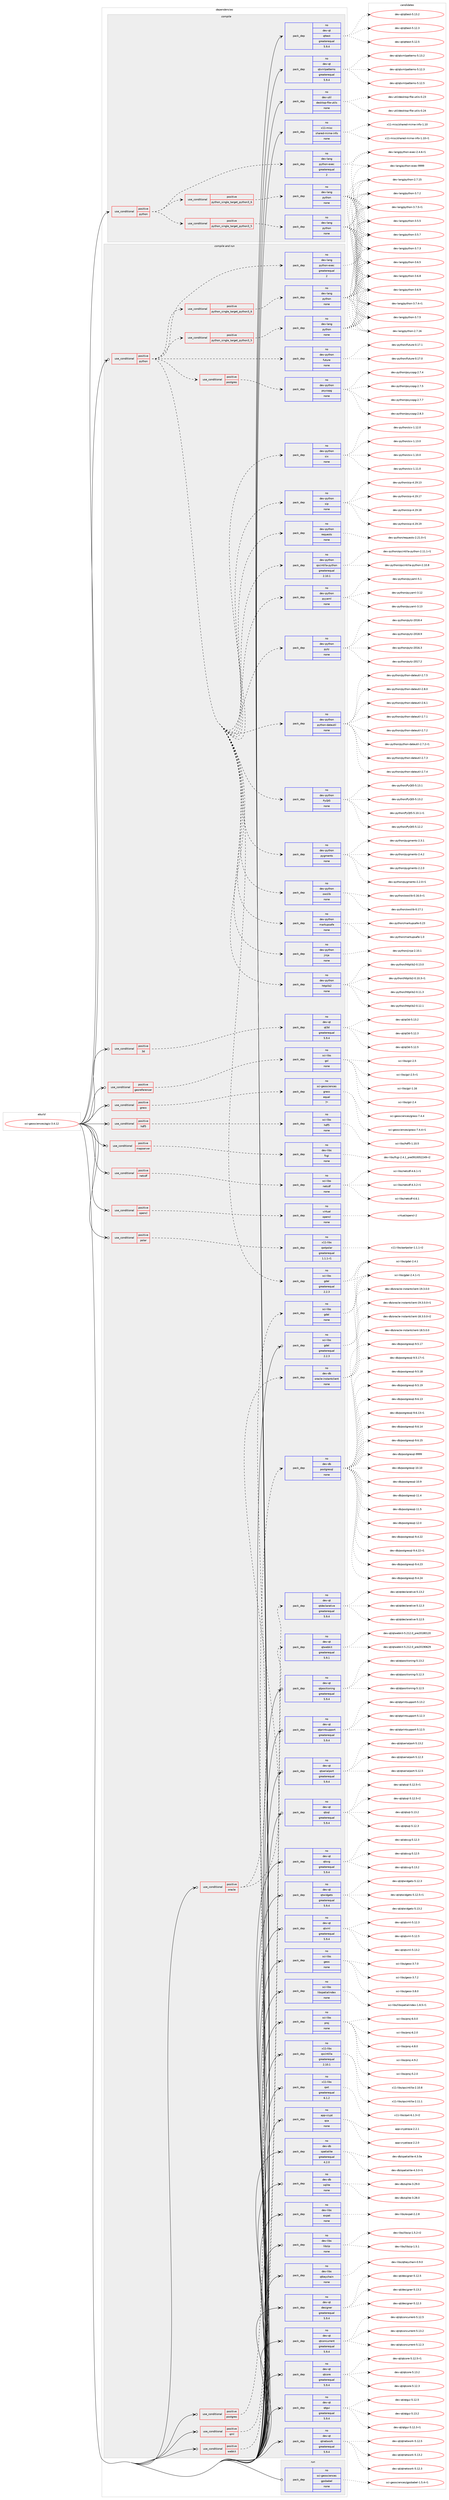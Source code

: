 digraph prolog {

# *************
# Graph options
# *************

newrank=true;
concentrate=true;
compound=true;
graph [rankdir=LR,fontname=Helvetica,fontsize=10,ranksep=1.5];#, ranksep=2.5, nodesep=0.2];
edge  [arrowhead=vee];
node  [fontname=Helvetica,fontsize=10];

# **********
# The ebuild
# **********

subgraph cluster_leftcol {
color=gray;
rank=same;
label=<<i>ebuild</i>>;
id [label="sci-geosciences/qgis-3.4.12", color=red, width=4, href="../sci-geosciences/qgis-3.4.12.svg"];
}

# ****************
# The dependencies
# ****************

subgraph cluster_midcol {
color=gray;
label=<<i>dependencies</i>>;
subgraph cluster_compile {
fillcolor="#eeeeee";
style=filled;
label=<<i>compile</i>>;
subgraph cond207501 {
dependency855017 [label=<<TABLE BORDER="0" CELLBORDER="1" CELLSPACING="0" CELLPADDING="4"><TR><TD ROWSPAN="3" CELLPADDING="10">use_conditional</TD></TR><TR><TD>positive</TD></TR><TR><TD>python</TD></TR></TABLE>>, shape=none, color=red];
subgraph cond207502 {
dependency855018 [label=<<TABLE BORDER="0" CELLBORDER="1" CELLSPACING="0" CELLPADDING="4"><TR><TD ROWSPAN="3" CELLPADDING="10">use_conditional</TD></TR><TR><TD>positive</TD></TR><TR><TD>python_single_target_python3_5</TD></TR></TABLE>>, shape=none, color=red];
subgraph pack632419 {
dependency855019 [label=<<TABLE BORDER="0" CELLBORDER="1" CELLSPACING="0" CELLPADDING="4" WIDTH="220"><TR><TD ROWSPAN="6" CELLPADDING="30">pack_dep</TD></TR><TR><TD WIDTH="110">no</TD></TR><TR><TD>dev-lang</TD></TR><TR><TD>python</TD></TR><TR><TD>none</TD></TR><TR><TD></TD></TR></TABLE>>, shape=none, color=blue];
}
dependency855018:e -> dependency855019:w [weight=20,style="dashed",arrowhead="vee"];
}
dependency855017:e -> dependency855018:w [weight=20,style="dashed",arrowhead="vee"];
subgraph cond207503 {
dependency855020 [label=<<TABLE BORDER="0" CELLBORDER="1" CELLSPACING="0" CELLPADDING="4"><TR><TD ROWSPAN="3" CELLPADDING="10">use_conditional</TD></TR><TR><TD>positive</TD></TR><TR><TD>python_single_target_python3_6</TD></TR></TABLE>>, shape=none, color=red];
subgraph pack632420 {
dependency855021 [label=<<TABLE BORDER="0" CELLBORDER="1" CELLSPACING="0" CELLPADDING="4" WIDTH="220"><TR><TD ROWSPAN="6" CELLPADDING="30">pack_dep</TD></TR><TR><TD WIDTH="110">no</TD></TR><TR><TD>dev-lang</TD></TR><TR><TD>python</TD></TR><TR><TD>none</TD></TR><TR><TD></TD></TR></TABLE>>, shape=none, color=blue];
}
dependency855020:e -> dependency855021:w [weight=20,style="dashed",arrowhead="vee"];
}
dependency855017:e -> dependency855020:w [weight=20,style="dashed",arrowhead="vee"];
subgraph pack632421 {
dependency855022 [label=<<TABLE BORDER="0" CELLBORDER="1" CELLSPACING="0" CELLPADDING="4" WIDTH="220"><TR><TD ROWSPAN="6" CELLPADDING="30">pack_dep</TD></TR><TR><TD WIDTH="110">no</TD></TR><TR><TD>dev-lang</TD></TR><TR><TD>python-exec</TD></TR><TR><TD>greaterequal</TD></TR><TR><TD>2</TD></TR></TABLE>>, shape=none, color=blue];
}
dependency855017:e -> dependency855022:w [weight=20,style="dashed",arrowhead="vee"];
}
id:e -> dependency855017:w [weight=20,style="solid",arrowhead="vee"];
subgraph pack632422 {
dependency855023 [label=<<TABLE BORDER="0" CELLBORDER="1" CELLSPACING="0" CELLPADDING="4" WIDTH="220"><TR><TD ROWSPAN="6" CELLPADDING="30">pack_dep</TD></TR><TR><TD WIDTH="110">no</TD></TR><TR><TD>dev-qt</TD></TR><TR><TD>qttest</TD></TR><TR><TD>greaterequal</TD></TR><TR><TD>5.9.4</TD></TR></TABLE>>, shape=none, color=blue];
}
id:e -> dependency855023:w [weight=20,style="solid",arrowhead="vee"];
subgraph pack632423 {
dependency855024 [label=<<TABLE BORDER="0" CELLBORDER="1" CELLSPACING="0" CELLPADDING="4" WIDTH="220"><TR><TD ROWSPAN="6" CELLPADDING="30">pack_dep</TD></TR><TR><TD WIDTH="110">no</TD></TR><TR><TD>dev-qt</TD></TR><TR><TD>qtxmlpatterns</TD></TR><TR><TD>greaterequal</TD></TR><TR><TD>5.9.4</TD></TR></TABLE>>, shape=none, color=blue];
}
id:e -> dependency855024:w [weight=20,style="solid",arrowhead="vee"];
subgraph pack632424 {
dependency855025 [label=<<TABLE BORDER="0" CELLBORDER="1" CELLSPACING="0" CELLPADDING="4" WIDTH="220"><TR><TD ROWSPAN="6" CELLPADDING="30">pack_dep</TD></TR><TR><TD WIDTH="110">no</TD></TR><TR><TD>dev-util</TD></TR><TR><TD>desktop-file-utils</TD></TR><TR><TD>none</TD></TR><TR><TD></TD></TR></TABLE>>, shape=none, color=blue];
}
id:e -> dependency855025:w [weight=20,style="solid",arrowhead="vee"];
subgraph pack632425 {
dependency855026 [label=<<TABLE BORDER="0" CELLBORDER="1" CELLSPACING="0" CELLPADDING="4" WIDTH="220"><TR><TD ROWSPAN="6" CELLPADDING="30">pack_dep</TD></TR><TR><TD WIDTH="110">no</TD></TR><TR><TD>x11-misc</TD></TR><TR><TD>shared-mime-info</TD></TR><TR><TD>none</TD></TR><TR><TD></TD></TR></TABLE>>, shape=none, color=blue];
}
id:e -> dependency855026:w [weight=20,style="solid",arrowhead="vee"];
}
subgraph cluster_compileandrun {
fillcolor="#eeeeee";
style=filled;
label=<<i>compile and run</i>>;
subgraph cond207504 {
dependency855027 [label=<<TABLE BORDER="0" CELLBORDER="1" CELLSPACING="0" CELLPADDING="4"><TR><TD ROWSPAN="3" CELLPADDING="10">use_conditional</TD></TR><TR><TD>positive</TD></TR><TR><TD>3d</TD></TR></TABLE>>, shape=none, color=red];
subgraph pack632426 {
dependency855028 [label=<<TABLE BORDER="0" CELLBORDER="1" CELLSPACING="0" CELLPADDING="4" WIDTH="220"><TR><TD ROWSPAN="6" CELLPADDING="30">pack_dep</TD></TR><TR><TD WIDTH="110">no</TD></TR><TR><TD>dev-qt</TD></TR><TR><TD>qt3d</TD></TR><TR><TD>greaterequal</TD></TR><TR><TD>5.9.4</TD></TR></TABLE>>, shape=none, color=blue];
}
dependency855027:e -> dependency855028:w [weight=20,style="dashed",arrowhead="vee"];
}
id:e -> dependency855027:w [weight=20,style="solid",arrowhead="odotvee"];
subgraph cond207505 {
dependency855029 [label=<<TABLE BORDER="0" CELLBORDER="1" CELLSPACING="0" CELLPADDING="4"><TR><TD ROWSPAN="3" CELLPADDING="10">use_conditional</TD></TR><TR><TD>positive</TD></TR><TR><TD>georeferencer</TD></TR></TABLE>>, shape=none, color=red];
subgraph pack632427 {
dependency855030 [label=<<TABLE BORDER="0" CELLBORDER="1" CELLSPACING="0" CELLPADDING="4" WIDTH="220"><TR><TD ROWSPAN="6" CELLPADDING="30">pack_dep</TD></TR><TR><TD WIDTH="110">no</TD></TR><TR><TD>sci-libs</TD></TR><TR><TD>gsl</TD></TR><TR><TD>none</TD></TR><TR><TD></TD></TR></TABLE>>, shape=none, color=blue];
}
dependency855029:e -> dependency855030:w [weight=20,style="dashed",arrowhead="vee"];
}
id:e -> dependency855029:w [weight=20,style="solid",arrowhead="odotvee"];
subgraph cond207506 {
dependency855031 [label=<<TABLE BORDER="0" CELLBORDER="1" CELLSPACING="0" CELLPADDING="4"><TR><TD ROWSPAN="3" CELLPADDING="10">use_conditional</TD></TR><TR><TD>positive</TD></TR><TR><TD>grass</TD></TR></TABLE>>, shape=none, color=red];
subgraph pack632428 {
dependency855032 [label=<<TABLE BORDER="0" CELLBORDER="1" CELLSPACING="0" CELLPADDING="4" WIDTH="220"><TR><TD ROWSPAN="6" CELLPADDING="30">pack_dep</TD></TR><TR><TD WIDTH="110">no</TD></TR><TR><TD>sci-geosciences</TD></TR><TR><TD>grass</TD></TR><TR><TD>equal</TD></TR><TR><TD>7*</TD></TR></TABLE>>, shape=none, color=blue];
}
dependency855031:e -> dependency855032:w [weight=20,style="dashed",arrowhead="vee"];
}
id:e -> dependency855031:w [weight=20,style="solid",arrowhead="odotvee"];
subgraph cond207507 {
dependency855033 [label=<<TABLE BORDER="0" CELLBORDER="1" CELLSPACING="0" CELLPADDING="4"><TR><TD ROWSPAN="3" CELLPADDING="10">use_conditional</TD></TR><TR><TD>positive</TD></TR><TR><TD>hdf5</TD></TR></TABLE>>, shape=none, color=red];
subgraph pack632429 {
dependency855034 [label=<<TABLE BORDER="0" CELLBORDER="1" CELLSPACING="0" CELLPADDING="4" WIDTH="220"><TR><TD ROWSPAN="6" CELLPADDING="30">pack_dep</TD></TR><TR><TD WIDTH="110">no</TD></TR><TR><TD>sci-libs</TD></TR><TR><TD>hdf5</TD></TR><TR><TD>none</TD></TR><TR><TD></TD></TR></TABLE>>, shape=none, color=blue];
}
dependency855033:e -> dependency855034:w [weight=20,style="dashed",arrowhead="vee"];
}
id:e -> dependency855033:w [weight=20,style="solid",arrowhead="odotvee"];
subgraph cond207508 {
dependency855035 [label=<<TABLE BORDER="0" CELLBORDER="1" CELLSPACING="0" CELLPADDING="4"><TR><TD ROWSPAN="3" CELLPADDING="10">use_conditional</TD></TR><TR><TD>positive</TD></TR><TR><TD>mapserver</TD></TR></TABLE>>, shape=none, color=red];
subgraph pack632430 {
dependency855036 [label=<<TABLE BORDER="0" CELLBORDER="1" CELLSPACING="0" CELLPADDING="4" WIDTH="220"><TR><TD ROWSPAN="6" CELLPADDING="30">pack_dep</TD></TR><TR><TD WIDTH="110">no</TD></TR><TR><TD>dev-libs</TD></TR><TR><TD>fcgi</TD></TR><TR><TD>none</TD></TR><TR><TD></TD></TR></TABLE>>, shape=none, color=blue];
}
dependency855035:e -> dependency855036:w [weight=20,style="dashed",arrowhead="vee"];
}
id:e -> dependency855035:w [weight=20,style="solid",arrowhead="odotvee"];
subgraph cond207509 {
dependency855037 [label=<<TABLE BORDER="0" CELLBORDER="1" CELLSPACING="0" CELLPADDING="4"><TR><TD ROWSPAN="3" CELLPADDING="10">use_conditional</TD></TR><TR><TD>positive</TD></TR><TR><TD>netcdf</TD></TR></TABLE>>, shape=none, color=red];
subgraph pack632431 {
dependency855038 [label=<<TABLE BORDER="0" CELLBORDER="1" CELLSPACING="0" CELLPADDING="4" WIDTH="220"><TR><TD ROWSPAN="6" CELLPADDING="30">pack_dep</TD></TR><TR><TD WIDTH="110">no</TD></TR><TR><TD>sci-libs</TD></TR><TR><TD>netcdf</TD></TR><TR><TD>none</TD></TR><TR><TD></TD></TR></TABLE>>, shape=none, color=blue];
}
dependency855037:e -> dependency855038:w [weight=20,style="dashed",arrowhead="vee"];
}
id:e -> dependency855037:w [weight=20,style="solid",arrowhead="odotvee"];
subgraph cond207510 {
dependency855039 [label=<<TABLE BORDER="0" CELLBORDER="1" CELLSPACING="0" CELLPADDING="4"><TR><TD ROWSPAN="3" CELLPADDING="10">use_conditional</TD></TR><TR><TD>positive</TD></TR><TR><TD>opencl</TD></TR></TABLE>>, shape=none, color=red];
subgraph pack632432 {
dependency855040 [label=<<TABLE BORDER="0" CELLBORDER="1" CELLSPACING="0" CELLPADDING="4" WIDTH="220"><TR><TD ROWSPAN="6" CELLPADDING="30">pack_dep</TD></TR><TR><TD WIDTH="110">no</TD></TR><TR><TD>virtual</TD></TR><TR><TD>opencl</TD></TR><TR><TD>none</TD></TR><TR><TD></TD></TR></TABLE>>, shape=none, color=blue];
}
dependency855039:e -> dependency855040:w [weight=20,style="dashed",arrowhead="vee"];
}
id:e -> dependency855039:w [weight=20,style="solid",arrowhead="odotvee"];
subgraph cond207511 {
dependency855041 [label=<<TABLE BORDER="0" CELLBORDER="1" CELLSPACING="0" CELLPADDING="4"><TR><TD ROWSPAN="3" CELLPADDING="10">use_conditional</TD></TR><TR><TD>positive</TD></TR><TR><TD>oracle</TD></TR></TABLE>>, shape=none, color=red];
subgraph pack632433 {
dependency855042 [label=<<TABLE BORDER="0" CELLBORDER="1" CELLSPACING="0" CELLPADDING="4" WIDTH="220"><TR><TD ROWSPAN="6" CELLPADDING="30">pack_dep</TD></TR><TR><TD WIDTH="110">no</TD></TR><TR><TD>dev-db</TD></TR><TR><TD>oracle-instantclient</TD></TR><TR><TD>none</TD></TR><TR><TD></TD></TR></TABLE>>, shape=none, color=blue];
}
dependency855041:e -> dependency855042:w [weight=20,style="dashed",arrowhead="vee"];
subgraph pack632434 {
dependency855043 [label=<<TABLE BORDER="0" CELLBORDER="1" CELLSPACING="0" CELLPADDING="4" WIDTH="220"><TR><TD ROWSPAN="6" CELLPADDING="30">pack_dep</TD></TR><TR><TD WIDTH="110">no</TD></TR><TR><TD>sci-libs</TD></TR><TR><TD>gdal</TD></TR><TR><TD>none</TD></TR><TR><TD></TD></TR></TABLE>>, shape=none, color=blue];
}
dependency855041:e -> dependency855043:w [weight=20,style="dashed",arrowhead="vee"];
}
id:e -> dependency855041:w [weight=20,style="solid",arrowhead="odotvee"];
subgraph cond207512 {
dependency855044 [label=<<TABLE BORDER="0" CELLBORDER="1" CELLSPACING="0" CELLPADDING="4"><TR><TD ROWSPAN="3" CELLPADDING="10">use_conditional</TD></TR><TR><TD>positive</TD></TR><TR><TD>polar</TD></TR></TABLE>>, shape=none, color=red];
subgraph pack632435 {
dependency855045 [label=<<TABLE BORDER="0" CELLBORDER="1" CELLSPACING="0" CELLPADDING="4" WIDTH="220"><TR><TD ROWSPAN="6" CELLPADDING="30">pack_dep</TD></TR><TR><TD WIDTH="110">no</TD></TR><TR><TD>x11-libs</TD></TR><TR><TD>qwtpolar</TD></TR><TR><TD>greaterequal</TD></TR><TR><TD>1.1.1-r1</TD></TR></TABLE>>, shape=none, color=blue];
}
dependency855044:e -> dependency855045:w [weight=20,style="dashed",arrowhead="vee"];
}
id:e -> dependency855044:w [weight=20,style="solid",arrowhead="odotvee"];
subgraph cond207513 {
dependency855046 [label=<<TABLE BORDER="0" CELLBORDER="1" CELLSPACING="0" CELLPADDING="4"><TR><TD ROWSPAN="3" CELLPADDING="10">use_conditional</TD></TR><TR><TD>positive</TD></TR><TR><TD>postgres</TD></TR></TABLE>>, shape=none, color=red];
subgraph pack632436 {
dependency855047 [label=<<TABLE BORDER="0" CELLBORDER="1" CELLSPACING="0" CELLPADDING="4" WIDTH="220"><TR><TD ROWSPAN="6" CELLPADDING="30">pack_dep</TD></TR><TR><TD WIDTH="110">no</TD></TR><TR><TD>dev-db</TD></TR><TR><TD>postgresql</TD></TR><TR><TD>none</TD></TR><TR><TD></TD></TR></TABLE>>, shape=none, color=blue];
}
dependency855046:e -> dependency855047:w [weight=20,style="dashed",arrowhead="vee"];
}
id:e -> dependency855046:w [weight=20,style="solid",arrowhead="odotvee"];
subgraph cond207514 {
dependency855048 [label=<<TABLE BORDER="0" CELLBORDER="1" CELLSPACING="0" CELLPADDING="4"><TR><TD ROWSPAN="3" CELLPADDING="10">use_conditional</TD></TR><TR><TD>positive</TD></TR><TR><TD>python</TD></TR></TABLE>>, shape=none, color=red];
subgraph cond207515 {
dependency855049 [label=<<TABLE BORDER="0" CELLBORDER="1" CELLSPACING="0" CELLPADDING="4"><TR><TD ROWSPAN="3" CELLPADDING="10">use_conditional</TD></TR><TR><TD>positive</TD></TR><TR><TD>python_single_target_python3_5</TD></TR></TABLE>>, shape=none, color=red];
subgraph pack632437 {
dependency855050 [label=<<TABLE BORDER="0" CELLBORDER="1" CELLSPACING="0" CELLPADDING="4" WIDTH="220"><TR><TD ROWSPAN="6" CELLPADDING="30">pack_dep</TD></TR><TR><TD WIDTH="110">no</TD></TR><TR><TD>dev-lang</TD></TR><TR><TD>python</TD></TR><TR><TD>none</TD></TR><TR><TD></TD></TR></TABLE>>, shape=none, color=blue];
}
dependency855049:e -> dependency855050:w [weight=20,style="dashed",arrowhead="vee"];
}
dependency855048:e -> dependency855049:w [weight=20,style="dashed",arrowhead="vee"];
subgraph cond207516 {
dependency855051 [label=<<TABLE BORDER="0" CELLBORDER="1" CELLSPACING="0" CELLPADDING="4"><TR><TD ROWSPAN="3" CELLPADDING="10">use_conditional</TD></TR><TR><TD>positive</TD></TR><TR><TD>python_single_target_python3_6</TD></TR></TABLE>>, shape=none, color=red];
subgraph pack632438 {
dependency855052 [label=<<TABLE BORDER="0" CELLBORDER="1" CELLSPACING="0" CELLPADDING="4" WIDTH="220"><TR><TD ROWSPAN="6" CELLPADDING="30">pack_dep</TD></TR><TR><TD WIDTH="110">no</TD></TR><TR><TD>dev-lang</TD></TR><TR><TD>python</TD></TR><TR><TD>none</TD></TR><TR><TD></TD></TR></TABLE>>, shape=none, color=blue];
}
dependency855051:e -> dependency855052:w [weight=20,style="dashed",arrowhead="vee"];
}
dependency855048:e -> dependency855051:w [weight=20,style="dashed",arrowhead="vee"];
subgraph pack632439 {
dependency855053 [label=<<TABLE BORDER="0" CELLBORDER="1" CELLSPACING="0" CELLPADDING="4" WIDTH="220"><TR><TD ROWSPAN="6" CELLPADDING="30">pack_dep</TD></TR><TR><TD WIDTH="110">no</TD></TR><TR><TD>dev-lang</TD></TR><TR><TD>python-exec</TD></TR><TR><TD>greaterequal</TD></TR><TR><TD>2</TD></TR></TABLE>>, shape=none, color=blue];
}
dependency855048:e -> dependency855053:w [weight=20,style="dashed",arrowhead="vee"];
subgraph pack632440 {
dependency855054 [label=<<TABLE BORDER="0" CELLBORDER="1" CELLSPACING="0" CELLPADDING="4" WIDTH="220"><TR><TD ROWSPAN="6" CELLPADDING="30">pack_dep</TD></TR><TR><TD WIDTH="110">no</TD></TR><TR><TD>dev-python</TD></TR><TR><TD>future</TD></TR><TR><TD>none</TD></TR><TR><TD></TD></TR></TABLE>>, shape=none, color=blue];
}
dependency855048:e -> dependency855054:w [weight=20,style="dashed",arrowhead="vee"];
subgraph pack632441 {
dependency855055 [label=<<TABLE BORDER="0" CELLBORDER="1" CELLSPACING="0" CELLPADDING="4" WIDTH="220"><TR><TD ROWSPAN="6" CELLPADDING="30">pack_dep</TD></TR><TR><TD WIDTH="110">no</TD></TR><TR><TD>dev-python</TD></TR><TR><TD>httplib2</TD></TR><TR><TD>none</TD></TR><TR><TD></TD></TR></TABLE>>, shape=none, color=blue];
}
dependency855048:e -> dependency855055:w [weight=20,style="dashed",arrowhead="vee"];
subgraph pack632442 {
dependency855056 [label=<<TABLE BORDER="0" CELLBORDER="1" CELLSPACING="0" CELLPADDING="4" WIDTH="220"><TR><TD ROWSPAN="6" CELLPADDING="30">pack_dep</TD></TR><TR><TD WIDTH="110">no</TD></TR><TR><TD>dev-python</TD></TR><TR><TD>jinja</TD></TR><TR><TD>none</TD></TR><TR><TD></TD></TR></TABLE>>, shape=none, color=blue];
}
dependency855048:e -> dependency855056:w [weight=20,style="dashed",arrowhead="vee"];
subgraph pack632443 {
dependency855057 [label=<<TABLE BORDER="0" CELLBORDER="1" CELLSPACING="0" CELLPADDING="4" WIDTH="220"><TR><TD ROWSPAN="6" CELLPADDING="30">pack_dep</TD></TR><TR><TD WIDTH="110">no</TD></TR><TR><TD>dev-python</TD></TR><TR><TD>markupsafe</TD></TR><TR><TD>none</TD></TR><TR><TD></TD></TR></TABLE>>, shape=none, color=blue];
}
dependency855048:e -> dependency855057:w [weight=20,style="dashed",arrowhead="vee"];
subgraph pack632444 {
dependency855058 [label=<<TABLE BORDER="0" CELLBORDER="1" CELLSPACING="0" CELLPADDING="4" WIDTH="220"><TR><TD ROWSPAN="6" CELLPADDING="30">pack_dep</TD></TR><TR><TD WIDTH="110">no</TD></TR><TR><TD>dev-python</TD></TR><TR><TD>owslib</TD></TR><TR><TD>none</TD></TR><TR><TD></TD></TR></TABLE>>, shape=none, color=blue];
}
dependency855048:e -> dependency855058:w [weight=20,style="dashed",arrowhead="vee"];
subgraph pack632445 {
dependency855059 [label=<<TABLE BORDER="0" CELLBORDER="1" CELLSPACING="0" CELLPADDING="4" WIDTH="220"><TR><TD ROWSPAN="6" CELLPADDING="30">pack_dep</TD></TR><TR><TD WIDTH="110">no</TD></TR><TR><TD>dev-python</TD></TR><TR><TD>pygments</TD></TR><TR><TD>none</TD></TR><TR><TD></TD></TR></TABLE>>, shape=none, color=blue];
}
dependency855048:e -> dependency855059:w [weight=20,style="dashed",arrowhead="vee"];
subgraph pack632446 {
dependency855060 [label=<<TABLE BORDER="0" CELLBORDER="1" CELLSPACING="0" CELLPADDING="4" WIDTH="220"><TR><TD ROWSPAN="6" CELLPADDING="30">pack_dep</TD></TR><TR><TD WIDTH="110">no</TD></TR><TR><TD>dev-python</TD></TR><TR><TD>PyQt5</TD></TR><TR><TD>none</TD></TR><TR><TD></TD></TR></TABLE>>, shape=none, color=blue];
}
dependency855048:e -> dependency855060:w [weight=20,style="dashed",arrowhead="vee"];
subgraph pack632447 {
dependency855061 [label=<<TABLE BORDER="0" CELLBORDER="1" CELLSPACING="0" CELLPADDING="4" WIDTH="220"><TR><TD ROWSPAN="6" CELLPADDING="30">pack_dep</TD></TR><TR><TD WIDTH="110">no</TD></TR><TR><TD>dev-python</TD></TR><TR><TD>python-dateutil</TD></TR><TR><TD>none</TD></TR><TR><TD></TD></TR></TABLE>>, shape=none, color=blue];
}
dependency855048:e -> dependency855061:w [weight=20,style="dashed",arrowhead="vee"];
subgraph pack632448 {
dependency855062 [label=<<TABLE BORDER="0" CELLBORDER="1" CELLSPACING="0" CELLPADDING="4" WIDTH="220"><TR><TD ROWSPAN="6" CELLPADDING="30">pack_dep</TD></TR><TR><TD WIDTH="110">no</TD></TR><TR><TD>dev-python</TD></TR><TR><TD>pytz</TD></TR><TR><TD>none</TD></TR><TR><TD></TD></TR></TABLE>>, shape=none, color=blue];
}
dependency855048:e -> dependency855062:w [weight=20,style="dashed",arrowhead="vee"];
subgraph pack632449 {
dependency855063 [label=<<TABLE BORDER="0" CELLBORDER="1" CELLSPACING="0" CELLPADDING="4" WIDTH="220"><TR><TD ROWSPAN="6" CELLPADDING="30">pack_dep</TD></TR><TR><TD WIDTH="110">no</TD></TR><TR><TD>dev-python</TD></TR><TR><TD>pyyaml</TD></TR><TR><TD>none</TD></TR><TR><TD></TD></TR></TABLE>>, shape=none, color=blue];
}
dependency855048:e -> dependency855063:w [weight=20,style="dashed",arrowhead="vee"];
subgraph pack632450 {
dependency855064 [label=<<TABLE BORDER="0" CELLBORDER="1" CELLSPACING="0" CELLPADDING="4" WIDTH="220"><TR><TD ROWSPAN="6" CELLPADDING="30">pack_dep</TD></TR><TR><TD WIDTH="110">no</TD></TR><TR><TD>dev-python</TD></TR><TR><TD>qscintilla-python</TD></TR><TR><TD>greaterequal</TD></TR><TR><TD>2.10.1</TD></TR></TABLE>>, shape=none, color=blue];
}
dependency855048:e -> dependency855064:w [weight=20,style="dashed",arrowhead="vee"];
subgraph pack632451 {
dependency855065 [label=<<TABLE BORDER="0" CELLBORDER="1" CELLSPACING="0" CELLPADDING="4" WIDTH="220"><TR><TD ROWSPAN="6" CELLPADDING="30">pack_dep</TD></TR><TR><TD WIDTH="110">no</TD></TR><TR><TD>dev-python</TD></TR><TR><TD>requests</TD></TR><TR><TD>none</TD></TR><TR><TD></TD></TR></TABLE>>, shape=none, color=blue];
}
dependency855048:e -> dependency855065:w [weight=20,style="dashed",arrowhead="vee"];
subgraph pack632452 {
dependency855066 [label=<<TABLE BORDER="0" CELLBORDER="1" CELLSPACING="0" CELLPADDING="4" WIDTH="220"><TR><TD ROWSPAN="6" CELLPADDING="30">pack_dep</TD></TR><TR><TD WIDTH="110">no</TD></TR><TR><TD>dev-python</TD></TR><TR><TD>sip</TD></TR><TR><TD>none</TD></TR><TR><TD></TD></TR></TABLE>>, shape=none, color=blue];
}
dependency855048:e -> dependency855066:w [weight=20,style="dashed",arrowhead="vee"];
subgraph pack632453 {
dependency855067 [label=<<TABLE BORDER="0" CELLBORDER="1" CELLSPACING="0" CELLPADDING="4" WIDTH="220"><TR><TD ROWSPAN="6" CELLPADDING="30">pack_dep</TD></TR><TR><TD WIDTH="110">no</TD></TR><TR><TD>dev-python</TD></TR><TR><TD>six</TD></TR><TR><TD>none</TD></TR><TR><TD></TD></TR></TABLE>>, shape=none, color=blue];
}
dependency855048:e -> dependency855067:w [weight=20,style="dashed",arrowhead="vee"];
subgraph pack632454 {
dependency855068 [label=<<TABLE BORDER="0" CELLBORDER="1" CELLSPACING="0" CELLPADDING="4" WIDTH="220"><TR><TD ROWSPAN="6" CELLPADDING="30">pack_dep</TD></TR><TR><TD WIDTH="110">no</TD></TR><TR><TD>sci-libs</TD></TR><TR><TD>gdal</TD></TR><TR><TD>greaterequal</TD></TR><TR><TD>2.2.3</TD></TR></TABLE>>, shape=none, color=blue];
}
dependency855048:e -> dependency855068:w [weight=20,style="dashed",arrowhead="vee"];
subgraph cond207517 {
dependency855069 [label=<<TABLE BORDER="0" CELLBORDER="1" CELLSPACING="0" CELLPADDING="4"><TR><TD ROWSPAN="3" CELLPADDING="10">use_conditional</TD></TR><TR><TD>positive</TD></TR><TR><TD>postgres</TD></TR></TABLE>>, shape=none, color=red];
subgraph pack632455 {
dependency855070 [label=<<TABLE BORDER="0" CELLBORDER="1" CELLSPACING="0" CELLPADDING="4" WIDTH="220"><TR><TD ROWSPAN="6" CELLPADDING="30">pack_dep</TD></TR><TR><TD WIDTH="110">no</TD></TR><TR><TD>dev-python</TD></TR><TR><TD>psycopg</TD></TR><TR><TD>none</TD></TR><TR><TD></TD></TR></TABLE>>, shape=none, color=blue];
}
dependency855069:e -> dependency855070:w [weight=20,style="dashed",arrowhead="vee"];
}
dependency855048:e -> dependency855069:w [weight=20,style="dashed",arrowhead="vee"];
}
id:e -> dependency855048:w [weight=20,style="solid",arrowhead="odotvee"];
subgraph cond207518 {
dependency855071 [label=<<TABLE BORDER="0" CELLBORDER="1" CELLSPACING="0" CELLPADDING="4"><TR><TD ROWSPAN="3" CELLPADDING="10">use_conditional</TD></TR><TR><TD>positive</TD></TR><TR><TD>qml</TD></TR></TABLE>>, shape=none, color=red];
subgraph pack632456 {
dependency855072 [label=<<TABLE BORDER="0" CELLBORDER="1" CELLSPACING="0" CELLPADDING="4" WIDTH="220"><TR><TD ROWSPAN="6" CELLPADDING="30">pack_dep</TD></TR><TR><TD WIDTH="110">no</TD></TR><TR><TD>dev-qt</TD></TR><TR><TD>qtdeclarative</TD></TR><TR><TD>greaterequal</TD></TR><TR><TD>5.9.4</TD></TR></TABLE>>, shape=none, color=blue];
}
dependency855071:e -> dependency855072:w [weight=20,style="dashed",arrowhead="vee"];
}
id:e -> dependency855071:w [weight=20,style="solid",arrowhead="odotvee"];
subgraph cond207519 {
dependency855073 [label=<<TABLE BORDER="0" CELLBORDER="1" CELLSPACING="0" CELLPADDING="4"><TR><TD ROWSPAN="3" CELLPADDING="10">use_conditional</TD></TR><TR><TD>positive</TD></TR><TR><TD>webkit</TD></TR></TABLE>>, shape=none, color=red];
subgraph pack632457 {
dependency855074 [label=<<TABLE BORDER="0" CELLBORDER="1" CELLSPACING="0" CELLPADDING="4" WIDTH="220"><TR><TD ROWSPAN="6" CELLPADDING="30">pack_dep</TD></TR><TR><TD WIDTH="110">no</TD></TR><TR><TD>dev-qt</TD></TR><TR><TD>qtwebkit</TD></TR><TR><TD>greaterequal</TD></TR><TR><TD>5.9.1</TD></TR></TABLE>>, shape=none, color=blue];
}
dependency855073:e -> dependency855074:w [weight=20,style="dashed",arrowhead="vee"];
}
id:e -> dependency855073:w [weight=20,style="solid",arrowhead="odotvee"];
subgraph pack632458 {
dependency855075 [label=<<TABLE BORDER="0" CELLBORDER="1" CELLSPACING="0" CELLPADDING="4" WIDTH="220"><TR><TD ROWSPAN="6" CELLPADDING="30">pack_dep</TD></TR><TR><TD WIDTH="110">no</TD></TR><TR><TD>app-crypt</TD></TR><TR><TD>qca</TD></TR><TR><TD>none</TD></TR><TR><TD></TD></TR></TABLE>>, shape=none, color=blue];
}
id:e -> dependency855075:w [weight=20,style="solid",arrowhead="odotvee"];
subgraph pack632459 {
dependency855076 [label=<<TABLE BORDER="0" CELLBORDER="1" CELLSPACING="0" CELLPADDING="4" WIDTH="220"><TR><TD ROWSPAN="6" CELLPADDING="30">pack_dep</TD></TR><TR><TD WIDTH="110">no</TD></TR><TR><TD>dev-db</TD></TR><TR><TD>spatialite</TD></TR><TR><TD>greaterequal</TD></TR><TR><TD>4.2.0</TD></TR></TABLE>>, shape=none, color=blue];
}
id:e -> dependency855076:w [weight=20,style="solid",arrowhead="odotvee"];
subgraph pack632460 {
dependency855077 [label=<<TABLE BORDER="0" CELLBORDER="1" CELLSPACING="0" CELLPADDING="4" WIDTH="220"><TR><TD ROWSPAN="6" CELLPADDING="30">pack_dep</TD></TR><TR><TD WIDTH="110">no</TD></TR><TR><TD>dev-db</TD></TR><TR><TD>sqlite</TD></TR><TR><TD>none</TD></TR><TR><TD></TD></TR></TABLE>>, shape=none, color=blue];
}
id:e -> dependency855077:w [weight=20,style="solid",arrowhead="odotvee"];
subgraph pack632461 {
dependency855078 [label=<<TABLE BORDER="0" CELLBORDER="1" CELLSPACING="0" CELLPADDING="4" WIDTH="220"><TR><TD ROWSPAN="6" CELLPADDING="30">pack_dep</TD></TR><TR><TD WIDTH="110">no</TD></TR><TR><TD>dev-libs</TD></TR><TR><TD>expat</TD></TR><TR><TD>none</TD></TR><TR><TD></TD></TR></TABLE>>, shape=none, color=blue];
}
id:e -> dependency855078:w [weight=20,style="solid",arrowhead="odotvee"];
subgraph pack632462 {
dependency855079 [label=<<TABLE BORDER="0" CELLBORDER="1" CELLSPACING="0" CELLPADDING="4" WIDTH="220"><TR><TD ROWSPAN="6" CELLPADDING="30">pack_dep</TD></TR><TR><TD WIDTH="110">no</TD></TR><TR><TD>dev-libs</TD></TR><TR><TD>libzip</TD></TR><TR><TD>none</TD></TR><TR><TD></TD></TR></TABLE>>, shape=none, color=blue];
}
id:e -> dependency855079:w [weight=20,style="solid",arrowhead="odotvee"];
subgraph pack632463 {
dependency855080 [label=<<TABLE BORDER="0" CELLBORDER="1" CELLSPACING="0" CELLPADDING="4" WIDTH="220"><TR><TD ROWSPAN="6" CELLPADDING="30">pack_dep</TD></TR><TR><TD WIDTH="110">no</TD></TR><TR><TD>dev-libs</TD></TR><TR><TD>qtkeychain</TD></TR><TR><TD>none</TD></TR><TR><TD></TD></TR></TABLE>>, shape=none, color=blue];
}
id:e -> dependency855080:w [weight=20,style="solid",arrowhead="odotvee"];
subgraph pack632464 {
dependency855081 [label=<<TABLE BORDER="0" CELLBORDER="1" CELLSPACING="0" CELLPADDING="4" WIDTH="220"><TR><TD ROWSPAN="6" CELLPADDING="30">pack_dep</TD></TR><TR><TD WIDTH="110">no</TD></TR><TR><TD>dev-qt</TD></TR><TR><TD>designer</TD></TR><TR><TD>greaterequal</TD></TR><TR><TD>5.9.4</TD></TR></TABLE>>, shape=none, color=blue];
}
id:e -> dependency855081:w [weight=20,style="solid",arrowhead="odotvee"];
subgraph pack632465 {
dependency855082 [label=<<TABLE BORDER="0" CELLBORDER="1" CELLSPACING="0" CELLPADDING="4" WIDTH="220"><TR><TD ROWSPAN="6" CELLPADDING="30">pack_dep</TD></TR><TR><TD WIDTH="110">no</TD></TR><TR><TD>dev-qt</TD></TR><TR><TD>qtconcurrent</TD></TR><TR><TD>greaterequal</TD></TR><TR><TD>5.9.4</TD></TR></TABLE>>, shape=none, color=blue];
}
id:e -> dependency855082:w [weight=20,style="solid",arrowhead="odotvee"];
subgraph pack632466 {
dependency855083 [label=<<TABLE BORDER="0" CELLBORDER="1" CELLSPACING="0" CELLPADDING="4" WIDTH="220"><TR><TD ROWSPAN="6" CELLPADDING="30">pack_dep</TD></TR><TR><TD WIDTH="110">no</TD></TR><TR><TD>dev-qt</TD></TR><TR><TD>qtcore</TD></TR><TR><TD>greaterequal</TD></TR><TR><TD>5.9.4</TD></TR></TABLE>>, shape=none, color=blue];
}
id:e -> dependency855083:w [weight=20,style="solid",arrowhead="odotvee"];
subgraph pack632467 {
dependency855084 [label=<<TABLE BORDER="0" CELLBORDER="1" CELLSPACING="0" CELLPADDING="4" WIDTH="220"><TR><TD ROWSPAN="6" CELLPADDING="30">pack_dep</TD></TR><TR><TD WIDTH="110">no</TD></TR><TR><TD>dev-qt</TD></TR><TR><TD>qtgui</TD></TR><TR><TD>greaterequal</TD></TR><TR><TD>5.9.4</TD></TR></TABLE>>, shape=none, color=blue];
}
id:e -> dependency855084:w [weight=20,style="solid",arrowhead="odotvee"];
subgraph pack632468 {
dependency855085 [label=<<TABLE BORDER="0" CELLBORDER="1" CELLSPACING="0" CELLPADDING="4" WIDTH="220"><TR><TD ROWSPAN="6" CELLPADDING="30">pack_dep</TD></TR><TR><TD WIDTH="110">no</TD></TR><TR><TD>dev-qt</TD></TR><TR><TD>qtnetwork</TD></TR><TR><TD>greaterequal</TD></TR><TR><TD>5.9.4</TD></TR></TABLE>>, shape=none, color=blue];
}
id:e -> dependency855085:w [weight=20,style="solid",arrowhead="odotvee"];
subgraph pack632469 {
dependency855086 [label=<<TABLE BORDER="0" CELLBORDER="1" CELLSPACING="0" CELLPADDING="4" WIDTH="220"><TR><TD ROWSPAN="6" CELLPADDING="30">pack_dep</TD></TR><TR><TD WIDTH="110">no</TD></TR><TR><TD>dev-qt</TD></TR><TR><TD>qtpositioning</TD></TR><TR><TD>greaterequal</TD></TR><TR><TD>5.9.4</TD></TR></TABLE>>, shape=none, color=blue];
}
id:e -> dependency855086:w [weight=20,style="solid",arrowhead="odotvee"];
subgraph pack632470 {
dependency855087 [label=<<TABLE BORDER="0" CELLBORDER="1" CELLSPACING="0" CELLPADDING="4" WIDTH="220"><TR><TD ROWSPAN="6" CELLPADDING="30">pack_dep</TD></TR><TR><TD WIDTH="110">no</TD></TR><TR><TD>dev-qt</TD></TR><TR><TD>qtprintsupport</TD></TR><TR><TD>greaterequal</TD></TR><TR><TD>5.9.4</TD></TR></TABLE>>, shape=none, color=blue];
}
id:e -> dependency855087:w [weight=20,style="solid",arrowhead="odotvee"];
subgraph pack632471 {
dependency855088 [label=<<TABLE BORDER="0" CELLBORDER="1" CELLSPACING="0" CELLPADDING="4" WIDTH="220"><TR><TD ROWSPAN="6" CELLPADDING="30">pack_dep</TD></TR><TR><TD WIDTH="110">no</TD></TR><TR><TD>dev-qt</TD></TR><TR><TD>qtserialport</TD></TR><TR><TD>greaterequal</TD></TR><TR><TD>5.9.4</TD></TR></TABLE>>, shape=none, color=blue];
}
id:e -> dependency855088:w [weight=20,style="solid",arrowhead="odotvee"];
subgraph pack632472 {
dependency855089 [label=<<TABLE BORDER="0" CELLBORDER="1" CELLSPACING="0" CELLPADDING="4" WIDTH="220"><TR><TD ROWSPAN="6" CELLPADDING="30">pack_dep</TD></TR><TR><TD WIDTH="110">no</TD></TR><TR><TD>dev-qt</TD></TR><TR><TD>qtsql</TD></TR><TR><TD>greaterequal</TD></TR><TR><TD>5.9.4</TD></TR></TABLE>>, shape=none, color=blue];
}
id:e -> dependency855089:w [weight=20,style="solid",arrowhead="odotvee"];
subgraph pack632473 {
dependency855090 [label=<<TABLE BORDER="0" CELLBORDER="1" CELLSPACING="0" CELLPADDING="4" WIDTH="220"><TR><TD ROWSPAN="6" CELLPADDING="30">pack_dep</TD></TR><TR><TD WIDTH="110">no</TD></TR><TR><TD>dev-qt</TD></TR><TR><TD>qtsvg</TD></TR><TR><TD>greaterequal</TD></TR><TR><TD>5.9.4</TD></TR></TABLE>>, shape=none, color=blue];
}
id:e -> dependency855090:w [weight=20,style="solid",arrowhead="odotvee"];
subgraph pack632474 {
dependency855091 [label=<<TABLE BORDER="0" CELLBORDER="1" CELLSPACING="0" CELLPADDING="4" WIDTH="220"><TR><TD ROWSPAN="6" CELLPADDING="30">pack_dep</TD></TR><TR><TD WIDTH="110">no</TD></TR><TR><TD>dev-qt</TD></TR><TR><TD>qtwidgets</TD></TR><TR><TD>greaterequal</TD></TR><TR><TD>5.9.4</TD></TR></TABLE>>, shape=none, color=blue];
}
id:e -> dependency855091:w [weight=20,style="solid",arrowhead="odotvee"];
subgraph pack632475 {
dependency855092 [label=<<TABLE BORDER="0" CELLBORDER="1" CELLSPACING="0" CELLPADDING="4" WIDTH="220"><TR><TD ROWSPAN="6" CELLPADDING="30">pack_dep</TD></TR><TR><TD WIDTH="110">no</TD></TR><TR><TD>dev-qt</TD></TR><TR><TD>qtxml</TD></TR><TR><TD>greaterequal</TD></TR><TR><TD>5.9.4</TD></TR></TABLE>>, shape=none, color=blue];
}
id:e -> dependency855092:w [weight=20,style="solid",arrowhead="odotvee"];
subgraph pack632476 {
dependency855093 [label=<<TABLE BORDER="0" CELLBORDER="1" CELLSPACING="0" CELLPADDING="4" WIDTH="220"><TR><TD ROWSPAN="6" CELLPADDING="30">pack_dep</TD></TR><TR><TD WIDTH="110">no</TD></TR><TR><TD>sci-libs</TD></TR><TR><TD>gdal</TD></TR><TR><TD>greaterequal</TD></TR><TR><TD>2.2.3</TD></TR></TABLE>>, shape=none, color=blue];
}
id:e -> dependency855093:w [weight=20,style="solid",arrowhead="odotvee"];
subgraph pack632477 {
dependency855094 [label=<<TABLE BORDER="0" CELLBORDER="1" CELLSPACING="0" CELLPADDING="4" WIDTH="220"><TR><TD ROWSPAN="6" CELLPADDING="30">pack_dep</TD></TR><TR><TD WIDTH="110">no</TD></TR><TR><TD>sci-libs</TD></TR><TR><TD>geos</TD></TR><TR><TD>none</TD></TR><TR><TD></TD></TR></TABLE>>, shape=none, color=blue];
}
id:e -> dependency855094:w [weight=20,style="solid",arrowhead="odotvee"];
subgraph pack632478 {
dependency855095 [label=<<TABLE BORDER="0" CELLBORDER="1" CELLSPACING="0" CELLPADDING="4" WIDTH="220"><TR><TD ROWSPAN="6" CELLPADDING="30">pack_dep</TD></TR><TR><TD WIDTH="110">no</TD></TR><TR><TD>sci-libs</TD></TR><TR><TD>libspatialindex</TD></TR><TR><TD>none</TD></TR><TR><TD></TD></TR></TABLE>>, shape=none, color=blue];
}
id:e -> dependency855095:w [weight=20,style="solid",arrowhead="odotvee"];
subgraph pack632479 {
dependency855096 [label=<<TABLE BORDER="0" CELLBORDER="1" CELLSPACING="0" CELLPADDING="4" WIDTH="220"><TR><TD ROWSPAN="6" CELLPADDING="30">pack_dep</TD></TR><TR><TD WIDTH="110">no</TD></TR><TR><TD>sci-libs</TD></TR><TR><TD>proj</TD></TR><TR><TD>none</TD></TR><TR><TD></TD></TR></TABLE>>, shape=none, color=blue];
}
id:e -> dependency855096:w [weight=20,style="solid",arrowhead="odotvee"];
subgraph pack632480 {
dependency855097 [label=<<TABLE BORDER="0" CELLBORDER="1" CELLSPACING="0" CELLPADDING="4" WIDTH="220"><TR><TD ROWSPAN="6" CELLPADDING="30">pack_dep</TD></TR><TR><TD WIDTH="110">no</TD></TR><TR><TD>x11-libs</TD></TR><TR><TD>qscintilla</TD></TR><TR><TD>greaterequal</TD></TR><TR><TD>2.10.1</TD></TR></TABLE>>, shape=none, color=blue];
}
id:e -> dependency855097:w [weight=20,style="solid",arrowhead="odotvee"];
subgraph pack632481 {
dependency855098 [label=<<TABLE BORDER="0" CELLBORDER="1" CELLSPACING="0" CELLPADDING="4" WIDTH="220"><TR><TD ROWSPAN="6" CELLPADDING="30">pack_dep</TD></TR><TR><TD WIDTH="110">no</TD></TR><TR><TD>x11-libs</TD></TR><TR><TD>qwt</TD></TR><TR><TD>greaterequal</TD></TR><TR><TD>6.1.2</TD></TR></TABLE>>, shape=none, color=blue];
}
id:e -> dependency855098:w [weight=20,style="solid",arrowhead="odotvee"];
}
subgraph cluster_run {
fillcolor="#eeeeee";
style=filled;
label=<<i>run</i>>;
subgraph pack632482 {
dependency855099 [label=<<TABLE BORDER="0" CELLBORDER="1" CELLSPACING="0" CELLPADDING="4" WIDTH="220"><TR><TD ROWSPAN="6" CELLPADDING="30">pack_dep</TD></TR><TR><TD WIDTH="110">no</TD></TR><TR><TD>sci-geosciences</TD></TR><TR><TD>gpsbabel</TD></TR><TR><TD>none</TD></TR><TR><TD></TD></TR></TABLE>>, shape=none, color=blue];
}
id:e -> dependency855099:w [weight=20,style="solid",arrowhead="odot"];
}
}

# **************
# The candidates
# **************

subgraph cluster_choices {
rank=same;
color=gray;
label=<<i>candidates</i>>;

subgraph choice632419 {
color=black;
nodesep=1;
choice10010111845108971101034711212111610411111045504655464953 [label="dev-lang/python-2.7.15", color=red, width=4,href="../dev-lang/python-2.7.15.svg"];
choice10010111845108971101034711212111610411111045504655464954 [label="dev-lang/python-2.7.16", color=red, width=4,href="../dev-lang/python-2.7.16.svg"];
choice100101118451089711010347112121116104111110455146534653 [label="dev-lang/python-3.5.5", color=red, width=4,href="../dev-lang/python-3.5.5.svg"];
choice100101118451089711010347112121116104111110455146534655 [label="dev-lang/python-3.5.7", color=red, width=4,href="../dev-lang/python-3.5.7.svg"];
choice100101118451089711010347112121116104111110455146544653 [label="dev-lang/python-3.6.5", color=red, width=4,href="../dev-lang/python-3.6.5.svg"];
choice100101118451089711010347112121116104111110455146544656 [label="dev-lang/python-3.6.8", color=red, width=4,href="../dev-lang/python-3.6.8.svg"];
choice100101118451089711010347112121116104111110455146544657 [label="dev-lang/python-3.6.9", color=red, width=4,href="../dev-lang/python-3.6.9.svg"];
choice100101118451089711010347112121116104111110455146554650 [label="dev-lang/python-3.7.2", color=red, width=4,href="../dev-lang/python-3.7.2.svg"];
choice100101118451089711010347112121116104111110455146554651 [label="dev-lang/python-3.7.3", color=red, width=4,href="../dev-lang/python-3.7.3.svg"];
choice1001011184510897110103471121211161041111104551465546524511449 [label="dev-lang/python-3.7.4-r1", color=red, width=4,href="../dev-lang/python-3.7.4-r1.svg"];
choice100101118451089711010347112121116104111110455146554653 [label="dev-lang/python-3.7.5", color=red, width=4,href="../dev-lang/python-3.7.5.svg"];
choice1001011184510897110103471121211161041111104551465546534511449 [label="dev-lang/python-3.7.5-r1", color=red, width=4,href="../dev-lang/python-3.7.5-r1.svg"];
dependency855019:e -> choice10010111845108971101034711212111610411111045504655464953:w [style=dotted,weight="100"];
dependency855019:e -> choice10010111845108971101034711212111610411111045504655464954:w [style=dotted,weight="100"];
dependency855019:e -> choice100101118451089711010347112121116104111110455146534653:w [style=dotted,weight="100"];
dependency855019:e -> choice100101118451089711010347112121116104111110455146534655:w [style=dotted,weight="100"];
dependency855019:e -> choice100101118451089711010347112121116104111110455146544653:w [style=dotted,weight="100"];
dependency855019:e -> choice100101118451089711010347112121116104111110455146544656:w [style=dotted,weight="100"];
dependency855019:e -> choice100101118451089711010347112121116104111110455146544657:w [style=dotted,weight="100"];
dependency855019:e -> choice100101118451089711010347112121116104111110455146554650:w [style=dotted,weight="100"];
dependency855019:e -> choice100101118451089711010347112121116104111110455146554651:w [style=dotted,weight="100"];
dependency855019:e -> choice1001011184510897110103471121211161041111104551465546524511449:w [style=dotted,weight="100"];
dependency855019:e -> choice100101118451089711010347112121116104111110455146554653:w [style=dotted,weight="100"];
dependency855019:e -> choice1001011184510897110103471121211161041111104551465546534511449:w [style=dotted,weight="100"];
}
subgraph choice632420 {
color=black;
nodesep=1;
choice10010111845108971101034711212111610411111045504655464953 [label="dev-lang/python-2.7.15", color=red, width=4,href="../dev-lang/python-2.7.15.svg"];
choice10010111845108971101034711212111610411111045504655464954 [label="dev-lang/python-2.7.16", color=red, width=4,href="../dev-lang/python-2.7.16.svg"];
choice100101118451089711010347112121116104111110455146534653 [label="dev-lang/python-3.5.5", color=red, width=4,href="../dev-lang/python-3.5.5.svg"];
choice100101118451089711010347112121116104111110455146534655 [label="dev-lang/python-3.5.7", color=red, width=4,href="../dev-lang/python-3.5.7.svg"];
choice100101118451089711010347112121116104111110455146544653 [label="dev-lang/python-3.6.5", color=red, width=4,href="../dev-lang/python-3.6.5.svg"];
choice100101118451089711010347112121116104111110455146544656 [label="dev-lang/python-3.6.8", color=red, width=4,href="../dev-lang/python-3.6.8.svg"];
choice100101118451089711010347112121116104111110455146544657 [label="dev-lang/python-3.6.9", color=red, width=4,href="../dev-lang/python-3.6.9.svg"];
choice100101118451089711010347112121116104111110455146554650 [label="dev-lang/python-3.7.2", color=red, width=4,href="../dev-lang/python-3.7.2.svg"];
choice100101118451089711010347112121116104111110455146554651 [label="dev-lang/python-3.7.3", color=red, width=4,href="../dev-lang/python-3.7.3.svg"];
choice1001011184510897110103471121211161041111104551465546524511449 [label="dev-lang/python-3.7.4-r1", color=red, width=4,href="../dev-lang/python-3.7.4-r1.svg"];
choice100101118451089711010347112121116104111110455146554653 [label="dev-lang/python-3.7.5", color=red, width=4,href="../dev-lang/python-3.7.5.svg"];
choice1001011184510897110103471121211161041111104551465546534511449 [label="dev-lang/python-3.7.5-r1", color=red, width=4,href="../dev-lang/python-3.7.5-r1.svg"];
dependency855021:e -> choice10010111845108971101034711212111610411111045504655464953:w [style=dotted,weight="100"];
dependency855021:e -> choice10010111845108971101034711212111610411111045504655464954:w [style=dotted,weight="100"];
dependency855021:e -> choice100101118451089711010347112121116104111110455146534653:w [style=dotted,weight="100"];
dependency855021:e -> choice100101118451089711010347112121116104111110455146534655:w [style=dotted,weight="100"];
dependency855021:e -> choice100101118451089711010347112121116104111110455146544653:w [style=dotted,weight="100"];
dependency855021:e -> choice100101118451089711010347112121116104111110455146544656:w [style=dotted,weight="100"];
dependency855021:e -> choice100101118451089711010347112121116104111110455146544657:w [style=dotted,weight="100"];
dependency855021:e -> choice100101118451089711010347112121116104111110455146554650:w [style=dotted,weight="100"];
dependency855021:e -> choice100101118451089711010347112121116104111110455146554651:w [style=dotted,weight="100"];
dependency855021:e -> choice1001011184510897110103471121211161041111104551465546524511449:w [style=dotted,weight="100"];
dependency855021:e -> choice100101118451089711010347112121116104111110455146554653:w [style=dotted,weight="100"];
dependency855021:e -> choice1001011184510897110103471121211161041111104551465546534511449:w [style=dotted,weight="100"];
}
subgraph choice632421 {
color=black;
nodesep=1;
choice10010111845108971101034711212111610411111045101120101994550465246544511449 [label="dev-lang/python-exec-2.4.6-r1", color=red, width=4,href="../dev-lang/python-exec-2.4.6-r1.svg"];
choice10010111845108971101034711212111610411111045101120101994557575757 [label="dev-lang/python-exec-9999", color=red, width=4,href="../dev-lang/python-exec-9999.svg"];
dependency855022:e -> choice10010111845108971101034711212111610411111045101120101994550465246544511449:w [style=dotted,weight="100"];
dependency855022:e -> choice10010111845108971101034711212111610411111045101120101994557575757:w [style=dotted,weight="100"];
}
subgraph choice632422 {
color=black;
nodesep=1;
choice100101118451131164711311611610111511645534649504651 [label="dev-qt/qttest-5.12.3", color=red, width=4,href="../dev-qt/qttest-5.12.3.svg"];
choice100101118451131164711311611610111511645534649504653 [label="dev-qt/qttest-5.12.5", color=red, width=4,href="../dev-qt/qttest-5.12.5.svg"];
choice100101118451131164711311611610111511645534649514650 [label="dev-qt/qttest-5.13.2", color=red, width=4,href="../dev-qt/qttest-5.13.2.svg"];
dependency855023:e -> choice100101118451131164711311611610111511645534649504651:w [style=dotted,weight="100"];
dependency855023:e -> choice100101118451131164711311611610111511645534649504653:w [style=dotted,weight="100"];
dependency855023:e -> choice100101118451131164711311611610111511645534649514650:w [style=dotted,weight="100"];
}
subgraph choice632423 {
color=black;
nodesep=1;
choice10010111845113116471131161201091081129711611610111411011545534649504651 [label="dev-qt/qtxmlpatterns-5.12.3", color=red, width=4,href="../dev-qt/qtxmlpatterns-5.12.3.svg"];
choice10010111845113116471131161201091081129711611610111411011545534649504653 [label="dev-qt/qtxmlpatterns-5.12.5", color=red, width=4,href="../dev-qt/qtxmlpatterns-5.12.5.svg"];
choice10010111845113116471131161201091081129711611610111411011545534649514650 [label="dev-qt/qtxmlpatterns-5.13.2", color=red, width=4,href="../dev-qt/qtxmlpatterns-5.13.2.svg"];
dependency855024:e -> choice10010111845113116471131161201091081129711611610111411011545534649504651:w [style=dotted,weight="100"];
dependency855024:e -> choice10010111845113116471131161201091081129711611610111411011545534649504653:w [style=dotted,weight="100"];
dependency855024:e -> choice10010111845113116471131161201091081129711611610111411011545534649514650:w [style=dotted,weight="100"];
}
subgraph choice632424 {
color=black;
nodesep=1;
choice100101118451171161051084710010111510711611111245102105108101451171161051081154548465051 [label="dev-util/desktop-file-utils-0.23", color=red, width=4,href="../dev-util/desktop-file-utils-0.23.svg"];
choice100101118451171161051084710010111510711611111245102105108101451171161051081154548465052 [label="dev-util/desktop-file-utils-0.24", color=red, width=4,href="../dev-util/desktop-file-utils-0.24.svg"];
dependency855025:e -> choice100101118451171161051084710010111510711611111245102105108101451171161051081154548465051:w [style=dotted,weight="100"];
dependency855025:e -> choice100101118451171161051084710010111510711611111245102105108101451171161051081154548465052:w [style=dotted,weight="100"];
}
subgraph choice632425 {
color=black;
nodesep=1;
choice12049494510910511599471151049711410110045109105109101451051101021114549464948 [label="x11-misc/shared-mime-info-1.10", color=red, width=4,href="../x11-misc/shared-mime-info-1.10.svg"];
choice120494945109105115994711510497114101100451091051091014510511010211145494649484511449 [label="x11-misc/shared-mime-info-1.10-r1", color=red, width=4,href="../x11-misc/shared-mime-info-1.10-r1.svg"];
dependency855026:e -> choice12049494510910511599471151049711410110045109105109101451051101021114549464948:w [style=dotted,weight="100"];
dependency855026:e -> choice120494945109105115994711510497114101100451091051091014510511010211145494649484511449:w [style=dotted,weight="100"];
}
subgraph choice632426 {
color=black;
nodesep=1;
choice10010111845113116471131165110045534649504651 [label="dev-qt/qt3d-5.12.3", color=red, width=4,href="../dev-qt/qt3d-5.12.3.svg"];
choice10010111845113116471131165110045534649504653 [label="dev-qt/qt3d-5.12.5", color=red, width=4,href="../dev-qt/qt3d-5.12.5.svg"];
choice10010111845113116471131165110045534649514650 [label="dev-qt/qt3d-5.13.2", color=red, width=4,href="../dev-qt/qt3d-5.13.2.svg"];
dependency855028:e -> choice10010111845113116471131165110045534649504651:w [style=dotted,weight="100"];
dependency855028:e -> choice10010111845113116471131165110045534649504653:w [style=dotted,weight="100"];
dependency855028:e -> choice10010111845113116471131165110045534649514650:w [style=dotted,weight="100"];
}
subgraph choice632427 {
color=black;
nodesep=1;
choice115991054510810598115471031151084549464954 [label="sci-libs/gsl-1.16", color=red, width=4,href="../sci-libs/gsl-1.16.svg"];
choice1159910545108105981154710311510845504652 [label="sci-libs/gsl-2.4", color=red, width=4,href="../sci-libs/gsl-2.4.svg"];
choice1159910545108105981154710311510845504653 [label="sci-libs/gsl-2.5", color=red, width=4,href="../sci-libs/gsl-2.5.svg"];
choice11599105451081059811547103115108455046534511449 [label="sci-libs/gsl-2.5-r1", color=red, width=4,href="../sci-libs/gsl-2.5-r1.svg"];
dependency855030:e -> choice115991054510810598115471031151084549464954:w [style=dotted,weight="100"];
dependency855030:e -> choice1159910545108105981154710311510845504652:w [style=dotted,weight="100"];
dependency855030:e -> choice1159910545108105981154710311510845504653:w [style=dotted,weight="100"];
dependency855030:e -> choice11599105451081059811547103115108455046534511449:w [style=dotted,weight="100"];
}
subgraph choice632428 {
color=black;
nodesep=1;
choice115991054510310111111599105101110991011154710311497115115455546524652 [label="sci-geosciences/grass-7.4.4", color=red, width=4,href="../sci-geosciences/grass-7.4.4.svg"];
choice1159910545103101111115991051011109910111547103114971151154555465246524511449 [label="sci-geosciences/grass-7.4.4-r1", color=red, width=4,href="../sci-geosciences/grass-7.4.4-r1.svg"];
dependency855032:e -> choice115991054510310111111599105101110991011154710311497115115455546524652:w [style=dotted,weight="100"];
dependency855032:e -> choice1159910545103101111115991051011109910111547103114971151154555465246524511449:w [style=dotted,weight="100"];
}
subgraph choice632429 {
color=black;
nodesep=1;
choice115991054510810598115471041001025345494649484653 [label="sci-libs/hdf5-1.10.5", color=red, width=4,href="../sci-libs/hdf5-1.10.5.svg"];
dependency855034:e -> choice115991054510810598115471041001025345494649484653:w [style=dotted,weight="100"];
}
subgraph choice632430 {
color=black;
nodesep=1;
choice1001011184510810598115471029910310545504652464995112114101485749484853505052574511450 [label="dev-libs/fcgi-2.4.1_pre0910052249-r2", color=red, width=4,href="../dev-libs/fcgi-2.4.1_pre0910052249-r2.svg"];
dependency855036:e -> choice1001011184510810598115471029910310545504652464995112114101485749484853505052574511450:w [style=dotted,weight="100"];
}
subgraph choice632431 {
color=black;
nodesep=1;
choice11599105451081059811547110101116991001024552465146504511449 [label="sci-libs/netcdf-4.3.2-r1", color=red, width=4,href="../sci-libs/netcdf-4.3.2-r1.svg"];
choice1159910545108105981154711010111699100102455246544649 [label="sci-libs/netcdf-4.6.1", color=red, width=4,href="../sci-libs/netcdf-4.6.1.svg"];
choice11599105451081059811547110101116991001024552465446494511449 [label="sci-libs/netcdf-4.6.1-r1", color=red, width=4,href="../sci-libs/netcdf-4.6.1-r1.svg"];
dependency855038:e -> choice11599105451081059811547110101116991001024552465146504511449:w [style=dotted,weight="100"];
dependency855038:e -> choice1159910545108105981154711010111699100102455246544649:w [style=dotted,weight="100"];
dependency855038:e -> choice11599105451081059811547110101116991001024552465446494511449:w [style=dotted,weight="100"];
}
subgraph choice632432 {
color=black;
nodesep=1;
choice1181051141161179710847111112101110991084550 [label="virtual/opencl-2", color=red, width=4,href="../virtual/opencl-2.svg"];
dependency855040:e -> choice1181051141161179710847111112101110991084550:w [style=dotted,weight="100"];
}
subgraph choice632433 {
color=black;
nodesep=1;
choice10010111845100984711111497991081014510511011511697110116991081051011101164549564651464846484511450 [label="dev-db/oracle-instantclient-18.3.0.0-r2", color=red, width=4,href="../dev-db/oracle-instantclient-18.3.0.0-r2.svg"];
choice1001011184510098471111149799108101451051101151169711011699108105101110116454956465346484648 [label="dev-db/oracle-instantclient-18.5.0.0", color=red, width=4,href="../dev-db/oracle-instantclient-18.5.0.0.svg"];
choice1001011184510098471111149799108101451051101151169711011699108105101110116454957465146484648 [label="dev-db/oracle-instantclient-19.3.0.0", color=red, width=4,href="../dev-db/oracle-instantclient-19.3.0.0.svg"];
choice10010111845100984711111497991081014510511011511697110116991081051011101164549574651464846484511449 [label="dev-db/oracle-instantclient-19.3.0.0-r1", color=red, width=4,href="../dev-db/oracle-instantclient-19.3.0.0-r1.svg"];
dependency855042:e -> choice10010111845100984711111497991081014510511011511697110116991081051011101164549564651464846484511450:w [style=dotted,weight="100"];
dependency855042:e -> choice1001011184510098471111149799108101451051101151169711011699108105101110116454956465346484648:w [style=dotted,weight="100"];
dependency855042:e -> choice1001011184510098471111149799108101451051101151169711011699108105101110116454957465146484648:w [style=dotted,weight="100"];
dependency855042:e -> choice10010111845100984711111497991081014510511011511697110116991081051011101164549574651464846484511449:w [style=dotted,weight="100"];
}
subgraph choice632434 {
color=black;
nodesep=1;
choice1159910545108105981154710310097108455046524649 [label="sci-libs/gdal-2.4.1", color=red, width=4,href="../sci-libs/gdal-2.4.1.svg"];
choice11599105451081059811547103100971084550465246494511449 [label="sci-libs/gdal-2.4.1-r1", color=red, width=4,href="../sci-libs/gdal-2.4.1-r1.svg"];
dependency855043:e -> choice1159910545108105981154710310097108455046524649:w [style=dotted,weight="100"];
dependency855043:e -> choice11599105451081059811547103100971084550465246494511449:w [style=dotted,weight="100"];
}
subgraph choice632435 {
color=black;
nodesep=1;
choice1204949451081059811547113119116112111108971144549464946494511450 [label="x11-libs/qwtpolar-1.1.1-r2", color=red, width=4,href="../x11-libs/qwtpolar-1.1.1-r2.svg"];
dependency855045:e -> choice1204949451081059811547113119116112111108971144549464946494511450:w [style=dotted,weight="100"];
}
subgraph choice632436 {
color=black;
nodesep=1;
choice100101118451009847112111115116103114101115113108454948464948 [label="dev-db/postgresql-10.10", color=red, width=4,href="../dev-db/postgresql-10.10.svg"];
choice1001011184510098471121111151161031141011151131084549484657 [label="dev-db/postgresql-10.9", color=red, width=4,href="../dev-db/postgresql-10.9.svg"];
choice1001011184510098471121111151161031141011151131084549494652 [label="dev-db/postgresql-11.4", color=red, width=4,href="../dev-db/postgresql-11.4.svg"];
choice1001011184510098471121111151161031141011151131084549494653 [label="dev-db/postgresql-11.5", color=red, width=4,href="../dev-db/postgresql-11.5.svg"];
choice1001011184510098471121111151161031141011151131084549504648 [label="dev-db/postgresql-12.0", color=red, width=4,href="../dev-db/postgresql-12.0.svg"];
choice10010111845100984711211111511610311410111511310845574652465050 [label="dev-db/postgresql-9.4.22", color=red, width=4,href="../dev-db/postgresql-9.4.22.svg"];
choice100101118451009847112111115116103114101115113108455746524650504511449 [label="dev-db/postgresql-9.4.22-r1", color=red, width=4,href="../dev-db/postgresql-9.4.22-r1.svg"];
choice10010111845100984711211111511610311410111511310845574652465051 [label="dev-db/postgresql-9.4.23", color=red, width=4,href="../dev-db/postgresql-9.4.23.svg"];
choice10010111845100984711211111511610311410111511310845574652465052 [label="dev-db/postgresql-9.4.24", color=red, width=4,href="../dev-db/postgresql-9.4.24.svg"];
choice10010111845100984711211111511610311410111511310845574653464955 [label="dev-db/postgresql-9.5.17", color=red, width=4,href="../dev-db/postgresql-9.5.17.svg"];
choice100101118451009847112111115116103114101115113108455746534649554511449 [label="dev-db/postgresql-9.5.17-r1", color=red, width=4,href="../dev-db/postgresql-9.5.17-r1.svg"];
choice10010111845100984711211111511610311410111511310845574653464956 [label="dev-db/postgresql-9.5.18", color=red, width=4,href="../dev-db/postgresql-9.5.18.svg"];
choice10010111845100984711211111511610311410111511310845574653464957 [label="dev-db/postgresql-9.5.19", color=red, width=4,href="../dev-db/postgresql-9.5.19.svg"];
choice10010111845100984711211111511610311410111511310845574654464951 [label="dev-db/postgresql-9.6.13", color=red, width=4,href="../dev-db/postgresql-9.6.13.svg"];
choice100101118451009847112111115116103114101115113108455746544649514511449 [label="dev-db/postgresql-9.6.13-r1", color=red, width=4,href="../dev-db/postgresql-9.6.13-r1.svg"];
choice10010111845100984711211111511610311410111511310845574654464952 [label="dev-db/postgresql-9.6.14", color=red, width=4,href="../dev-db/postgresql-9.6.14.svg"];
choice10010111845100984711211111511610311410111511310845574654464953 [label="dev-db/postgresql-9.6.15", color=red, width=4,href="../dev-db/postgresql-9.6.15.svg"];
choice1001011184510098471121111151161031141011151131084557575757 [label="dev-db/postgresql-9999", color=red, width=4,href="../dev-db/postgresql-9999.svg"];
dependency855047:e -> choice100101118451009847112111115116103114101115113108454948464948:w [style=dotted,weight="100"];
dependency855047:e -> choice1001011184510098471121111151161031141011151131084549484657:w [style=dotted,weight="100"];
dependency855047:e -> choice1001011184510098471121111151161031141011151131084549494652:w [style=dotted,weight="100"];
dependency855047:e -> choice1001011184510098471121111151161031141011151131084549494653:w [style=dotted,weight="100"];
dependency855047:e -> choice1001011184510098471121111151161031141011151131084549504648:w [style=dotted,weight="100"];
dependency855047:e -> choice10010111845100984711211111511610311410111511310845574652465050:w [style=dotted,weight="100"];
dependency855047:e -> choice100101118451009847112111115116103114101115113108455746524650504511449:w [style=dotted,weight="100"];
dependency855047:e -> choice10010111845100984711211111511610311410111511310845574652465051:w [style=dotted,weight="100"];
dependency855047:e -> choice10010111845100984711211111511610311410111511310845574652465052:w [style=dotted,weight="100"];
dependency855047:e -> choice10010111845100984711211111511610311410111511310845574653464955:w [style=dotted,weight="100"];
dependency855047:e -> choice100101118451009847112111115116103114101115113108455746534649554511449:w [style=dotted,weight="100"];
dependency855047:e -> choice10010111845100984711211111511610311410111511310845574653464956:w [style=dotted,weight="100"];
dependency855047:e -> choice10010111845100984711211111511610311410111511310845574653464957:w [style=dotted,weight="100"];
dependency855047:e -> choice10010111845100984711211111511610311410111511310845574654464951:w [style=dotted,weight="100"];
dependency855047:e -> choice100101118451009847112111115116103114101115113108455746544649514511449:w [style=dotted,weight="100"];
dependency855047:e -> choice10010111845100984711211111511610311410111511310845574654464952:w [style=dotted,weight="100"];
dependency855047:e -> choice10010111845100984711211111511610311410111511310845574654464953:w [style=dotted,weight="100"];
dependency855047:e -> choice1001011184510098471121111151161031141011151131084557575757:w [style=dotted,weight="100"];
}
subgraph choice632437 {
color=black;
nodesep=1;
choice10010111845108971101034711212111610411111045504655464953 [label="dev-lang/python-2.7.15", color=red, width=4,href="../dev-lang/python-2.7.15.svg"];
choice10010111845108971101034711212111610411111045504655464954 [label="dev-lang/python-2.7.16", color=red, width=4,href="../dev-lang/python-2.7.16.svg"];
choice100101118451089711010347112121116104111110455146534653 [label="dev-lang/python-3.5.5", color=red, width=4,href="../dev-lang/python-3.5.5.svg"];
choice100101118451089711010347112121116104111110455146534655 [label="dev-lang/python-3.5.7", color=red, width=4,href="../dev-lang/python-3.5.7.svg"];
choice100101118451089711010347112121116104111110455146544653 [label="dev-lang/python-3.6.5", color=red, width=4,href="../dev-lang/python-3.6.5.svg"];
choice100101118451089711010347112121116104111110455146544656 [label="dev-lang/python-3.6.8", color=red, width=4,href="../dev-lang/python-3.6.8.svg"];
choice100101118451089711010347112121116104111110455146544657 [label="dev-lang/python-3.6.9", color=red, width=4,href="../dev-lang/python-3.6.9.svg"];
choice100101118451089711010347112121116104111110455146554650 [label="dev-lang/python-3.7.2", color=red, width=4,href="../dev-lang/python-3.7.2.svg"];
choice100101118451089711010347112121116104111110455146554651 [label="dev-lang/python-3.7.3", color=red, width=4,href="../dev-lang/python-3.7.3.svg"];
choice1001011184510897110103471121211161041111104551465546524511449 [label="dev-lang/python-3.7.4-r1", color=red, width=4,href="../dev-lang/python-3.7.4-r1.svg"];
choice100101118451089711010347112121116104111110455146554653 [label="dev-lang/python-3.7.5", color=red, width=4,href="../dev-lang/python-3.7.5.svg"];
choice1001011184510897110103471121211161041111104551465546534511449 [label="dev-lang/python-3.7.5-r1", color=red, width=4,href="../dev-lang/python-3.7.5-r1.svg"];
dependency855050:e -> choice10010111845108971101034711212111610411111045504655464953:w [style=dotted,weight="100"];
dependency855050:e -> choice10010111845108971101034711212111610411111045504655464954:w [style=dotted,weight="100"];
dependency855050:e -> choice100101118451089711010347112121116104111110455146534653:w [style=dotted,weight="100"];
dependency855050:e -> choice100101118451089711010347112121116104111110455146534655:w [style=dotted,weight="100"];
dependency855050:e -> choice100101118451089711010347112121116104111110455146544653:w [style=dotted,weight="100"];
dependency855050:e -> choice100101118451089711010347112121116104111110455146544656:w [style=dotted,weight="100"];
dependency855050:e -> choice100101118451089711010347112121116104111110455146544657:w [style=dotted,weight="100"];
dependency855050:e -> choice100101118451089711010347112121116104111110455146554650:w [style=dotted,weight="100"];
dependency855050:e -> choice100101118451089711010347112121116104111110455146554651:w [style=dotted,weight="100"];
dependency855050:e -> choice1001011184510897110103471121211161041111104551465546524511449:w [style=dotted,weight="100"];
dependency855050:e -> choice100101118451089711010347112121116104111110455146554653:w [style=dotted,weight="100"];
dependency855050:e -> choice1001011184510897110103471121211161041111104551465546534511449:w [style=dotted,weight="100"];
}
subgraph choice632438 {
color=black;
nodesep=1;
choice10010111845108971101034711212111610411111045504655464953 [label="dev-lang/python-2.7.15", color=red, width=4,href="../dev-lang/python-2.7.15.svg"];
choice10010111845108971101034711212111610411111045504655464954 [label="dev-lang/python-2.7.16", color=red, width=4,href="../dev-lang/python-2.7.16.svg"];
choice100101118451089711010347112121116104111110455146534653 [label="dev-lang/python-3.5.5", color=red, width=4,href="../dev-lang/python-3.5.5.svg"];
choice100101118451089711010347112121116104111110455146534655 [label="dev-lang/python-3.5.7", color=red, width=4,href="../dev-lang/python-3.5.7.svg"];
choice100101118451089711010347112121116104111110455146544653 [label="dev-lang/python-3.6.5", color=red, width=4,href="../dev-lang/python-3.6.5.svg"];
choice100101118451089711010347112121116104111110455146544656 [label="dev-lang/python-3.6.8", color=red, width=4,href="../dev-lang/python-3.6.8.svg"];
choice100101118451089711010347112121116104111110455146544657 [label="dev-lang/python-3.6.9", color=red, width=4,href="../dev-lang/python-3.6.9.svg"];
choice100101118451089711010347112121116104111110455146554650 [label="dev-lang/python-3.7.2", color=red, width=4,href="../dev-lang/python-3.7.2.svg"];
choice100101118451089711010347112121116104111110455146554651 [label="dev-lang/python-3.7.3", color=red, width=4,href="../dev-lang/python-3.7.3.svg"];
choice1001011184510897110103471121211161041111104551465546524511449 [label="dev-lang/python-3.7.4-r1", color=red, width=4,href="../dev-lang/python-3.7.4-r1.svg"];
choice100101118451089711010347112121116104111110455146554653 [label="dev-lang/python-3.7.5", color=red, width=4,href="../dev-lang/python-3.7.5.svg"];
choice1001011184510897110103471121211161041111104551465546534511449 [label="dev-lang/python-3.7.5-r1", color=red, width=4,href="../dev-lang/python-3.7.5-r1.svg"];
dependency855052:e -> choice10010111845108971101034711212111610411111045504655464953:w [style=dotted,weight="100"];
dependency855052:e -> choice10010111845108971101034711212111610411111045504655464954:w [style=dotted,weight="100"];
dependency855052:e -> choice100101118451089711010347112121116104111110455146534653:w [style=dotted,weight="100"];
dependency855052:e -> choice100101118451089711010347112121116104111110455146534655:w [style=dotted,weight="100"];
dependency855052:e -> choice100101118451089711010347112121116104111110455146544653:w [style=dotted,weight="100"];
dependency855052:e -> choice100101118451089711010347112121116104111110455146544656:w [style=dotted,weight="100"];
dependency855052:e -> choice100101118451089711010347112121116104111110455146544657:w [style=dotted,weight="100"];
dependency855052:e -> choice100101118451089711010347112121116104111110455146554650:w [style=dotted,weight="100"];
dependency855052:e -> choice100101118451089711010347112121116104111110455146554651:w [style=dotted,weight="100"];
dependency855052:e -> choice1001011184510897110103471121211161041111104551465546524511449:w [style=dotted,weight="100"];
dependency855052:e -> choice100101118451089711010347112121116104111110455146554653:w [style=dotted,weight="100"];
dependency855052:e -> choice1001011184510897110103471121211161041111104551465546534511449:w [style=dotted,weight="100"];
}
subgraph choice632439 {
color=black;
nodesep=1;
choice10010111845108971101034711212111610411111045101120101994550465246544511449 [label="dev-lang/python-exec-2.4.6-r1", color=red, width=4,href="../dev-lang/python-exec-2.4.6-r1.svg"];
choice10010111845108971101034711212111610411111045101120101994557575757 [label="dev-lang/python-exec-9999", color=red, width=4,href="../dev-lang/python-exec-9999.svg"];
dependency855053:e -> choice10010111845108971101034711212111610411111045101120101994550465246544511449:w [style=dotted,weight="100"];
dependency855053:e -> choice10010111845108971101034711212111610411111045101120101994557575757:w [style=dotted,weight="100"];
}
subgraph choice632440 {
color=black;
nodesep=1;
choice100101118451121211161041111104710211711611711410145484649554648 [label="dev-python/future-0.17.0", color=red, width=4,href="../dev-python/future-0.17.0.svg"];
choice100101118451121211161041111104710211711611711410145484649554649 [label="dev-python/future-0.17.1", color=red, width=4,href="../dev-python/future-0.17.1.svg"];
dependency855054:e -> choice100101118451121211161041111104710211711611711410145484649554648:w [style=dotted,weight="100"];
dependency855054:e -> choice100101118451121211161041111104710211711611711410145484649554649:w [style=dotted,weight="100"];
}
subgraph choice632441 {
color=black;
nodesep=1;
choice10010111845112121116104111110471041161161121081059850454846494846514511449 [label="dev-python/httplib2-0.10.3-r1", color=red, width=4,href="../dev-python/httplib2-0.10.3-r1.svg"];
choice1001011184511212111610411111047104116116112108105985045484649494651 [label="dev-python/httplib2-0.11.3", color=red, width=4,href="../dev-python/httplib2-0.11.3.svg"];
choice1001011184511212111610411111047104116116112108105985045484649504649 [label="dev-python/httplib2-0.12.1", color=red, width=4,href="../dev-python/httplib2-0.12.1.svg"];
choice1001011184511212111610411111047104116116112108105985045484649514648 [label="dev-python/httplib2-0.13.0", color=red, width=4,href="../dev-python/httplib2-0.13.0.svg"];
dependency855055:e -> choice10010111845112121116104111110471041161161121081059850454846494846514511449:w [style=dotted,weight="100"];
dependency855055:e -> choice1001011184511212111610411111047104116116112108105985045484649494651:w [style=dotted,weight="100"];
dependency855055:e -> choice1001011184511212111610411111047104116116112108105985045484649504649:w [style=dotted,weight="100"];
dependency855055:e -> choice1001011184511212111610411111047104116116112108105985045484649514648:w [style=dotted,weight="100"];
}
subgraph choice632442 {
color=black;
nodesep=1;
choice10010111845112121116104111110471061051101069745504649484649 [label="dev-python/jinja-2.10.1", color=red, width=4,href="../dev-python/jinja-2.10.1.svg"];
dependency855056:e -> choice10010111845112121116104111110471061051101069745504649484649:w [style=dotted,weight="100"];
}
subgraph choice632443 {
color=black;
nodesep=1;
choice100101118451121211161041111104710997114107117112115971021014548465051 [label="dev-python/markupsafe-0.23", color=red, width=4,href="../dev-python/markupsafe-0.23.svg"];
choice1001011184511212111610411111047109971141071171121159710210145494648 [label="dev-python/markupsafe-1.0", color=red, width=4,href="../dev-python/markupsafe-1.0.svg"];
dependency855057:e -> choice100101118451121211161041111104710997114107117112115971021014548465051:w [style=dotted,weight="100"];
dependency855057:e -> choice1001011184511212111610411111047109971141071171121159710210145494648:w [style=dotted,weight="100"];
}
subgraph choice632444 {
color=black;
nodesep=1;
choice100101118451121211161041111104711111911510810598454846495446484511449 [label="dev-python/owslib-0.16.0-r1", color=red, width=4,href="../dev-python/owslib-0.16.0-r1.svg"];
choice10010111845112121116104111110471111191151081059845484649554649 [label="dev-python/owslib-0.17.1", color=red, width=4,href="../dev-python/owslib-0.17.1.svg"];
dependency855058:e -> choice100101118451121211161041111104711111911510810598454846495446484511449:w [style=dotted,weight="100"];
dependency855058:e -> choice10010111845112121116104111110471111191151081059845484649554649:w [style=dotted,weight="100"];
}
subgraph choice632445 {
color=black;
nodesep=1;
choice1001011184511212111610411111047112121103109101110116115455046504648 [label="dev-python/pygments-2.2.0", color=red, width=4,href="../dev-python/pygments-2.2.0.svg"];
choice10010111845112121116104111110471121211031091011101161154550465046484511449 [label="dev-python/pygments-2.2.0-r1", color=red, width=4,href="../dev-python/pygments-2.2.0-r1.svg"];
choice1001011184511212111610411111047112121103109101110116115455046514649 [label="dev-python/pygments-2.3.1", color=red, width=4,href="../dev-python/pygments-2.3.1.svg"];
choice1001011184511212111610411111047112121103109101110116115455046524650 [label="dev-python/pygments-2.4.2", color=red, width=4,href="../dev-python/pygments-2.4.2.svg"];
dependency855059:e -> choice1001011184511212111610411111047112121103109101110116115455046504648:w [style=dotted,weight="100"];
dependency855059:e -> choice10010111845112121116104111110471121211031091011101161154550465046484511449:w [style=dotted,weight="100"];
dependency855059:e -> choice1001011184511212111610411111047112121103109101110116115455046514649:w [style=dotted,weight="100"];
dependency855059:e -> choice1001011184511212111610411111047112121103109101110116115455046524650:w [style=dotted,weight="100"];
}
subgraph choice632446 {
color=black;
nodesep=1;
choice1001011184511212111610411111047801218111653455346494846494511449 [label="dev-python/PyQt5-5.10.1-r1", color=red, width=4,href="../dev-python/PyQt5-5.10.1-r1.svg"];
choice100101118451121211161041111104780121811165345534649504650 [label="dev-python/PyQt5-5.12.2", color=red, width=4,href="../dev-python/PyQt5-5.12.2.svg"];
choice100101118451121211161041111104780121811165345534649514649 [label="dev-python/PyQt5-5.13.1", color=red, width=4,href="../dev-python/PyQt5-5.13.1.svg"];
choice100101118451121211161041111104780121811165345534649514650 [label="dev-python/PyQt5-5.13.2", color=red, width=4,href="../dev-python/PyQt5-5.13.2.svg"];
dependency855060:e -> choice1001011184511212111610411111047801218111653455346494846494511449:w [style=dotted,weight="100"];
dependency855060:e -> choice100101118451121211161041111104780121811165345534649504650:w [style=dotted,weight="100"];
dependency855060:e -> choice100101118451121211161041111104780121811165345534649514649:w [style=dotted,weight="100"];
dependency855060:e -> choice100101118451121211161041111104780121811165345534649514650:w [style=dotted,weight="100"];
}
subgraph choice632447 {
color=black;
nodesep=1;
choice10010111845112121116104111110471121211161041111104510097116101117116105108455046544649 [label="dev-python/python-dateutil-2.6.1", color=red, width=4,href="../dev-python/python-dateutil-2.6.1.svg"];
choice10010111845112121116104111110471121211161041111104510097116101117116105108455046554649 [label="dev-python/python-dateutil-2.7.1", color=red, width=4,href="../dev-python/python-dateutil-2.7.1.svg"];
choice10010111845112121116104111110471121211161041111104510097116101117116105108455046554650 [label="dev-python/python-dateutil-2.7.2", color=red, width=4,href="../dev-python/python-dateutil-2.7.2.svg"];
choice100101118451121211161041111104711212111610411111045100971161011171161051084550465546504511449 [label="dev-python/python-dateutil-2.7.2-r1", color=red, width=4,href="../dev-python/python-dateutil-2.7.2-r1.svg"];
choice10010111845112121116104111110471121211161041111104510097116101117116105108455046554651 [label="dev-python/python-dateutil-2.7.3", color=red, width=4,href="../dev-python/python-dateutil-2.7.3.svg"];
choice10010111845112121116104111110471121211161041111104510097116101117116105108455046554652 [label="dev-python/python-dateutil-2.7.4", color=red, width=4,href="../dev-python/python-dateutil-2.7.4.svg"];
choice10010111845112121116104111110471121211161041111104510097116101117116105108455046554653 [label="dev-python/python-dateutil-2.7.5", color=red, width=4,href="../dev-python/python-dateutil-2.7.5.svg"];
choice10010111845112121116104111110471121211161041111104510097116101117116105108455046564648 [label="dev-python/python-dateutil-2.8.0", color=red, width=4,href="../dev-python/python-dateutil-2.8.0.svg"];
dependency855061:e -> choice10010111845112121116104111110471121211161041111104510097116101117116105108455046544649:w [style=dotted,weight="100"];
dependency855061:e -> choice10010111845112121116104111110471121211161041111104510097116101117116105108455046554649:w [style=dotted,weight="100"];
dependency855061:e -> choice10010111845112121116104111110471121211161041111104510097116101117116105108455046554650:w [style=dotted,weight="100"];
dependency855061:e -> choice100101118451121211161041111104711212111610411111045100971161011171161051084550465546504511449:w [style=dotted,weight="100"];
dependency855061:e -> choice10010111845112121116104111110471121211161041111104510097116101117116105108455046554651:w [style=dotted,weight="100"];
dependency855061:e -> choice10010111845112121116104111110471121211161041111104510097116101117116105108455046554652:w [style=dotted,weight="100"];
dependency855061:e -> choice10010111845112121116104111110471121211161041111104510097116101117116105108455046554653:w [style=dotted,weight="100"];
dependency855061:e -> choice10010111845112121116104111110471121211161041111104510097116101117116105108455046564648:w [style=dotted,weight="100"];
}
subgraph choice632448 {
color=black;
nodesep=1;
choice100101118451121211161041111104711212111612245504849544651 [label="dev-python/pytz-2016.3", color=red, width=4,href="../dev-python/pytz-2016.3.svg"];
choice100101118451121211161041111104711212111612245504849554650 [label="dev-python/pytz-2017.2", color=red, width=4,href="../dev-python/pytz-2017.2.svg"];
choice100101118451121211161041111104711212111612245504849564652 [label="dev-python/pytz-2018.4", color=red, width=4,href="../dev-python/pytz-2018.4.svg"];
choice100101118451121211161041111104711212111612245504849564657 [label="dev-python/pytz-2018.9", color=red, width=4,href="../dev-python/pytz-2018.9.svg"];
dependency855062:e -> choice100101118451121211161041111104711212111612245504849544651:w [style=dotted,weight="100"];
dependency855062:e -> choice100101118451121211161041111104711212111612245504849554650:w [style=dotted,weight="100"];
dependency855062:e -> choice100101118451121211161041111104711212111612245504849564652:w [style=dotted,weight="100"];
dependency855062:e -> choice100101118451121211161041111104711212111612245504849564657:w [style=dotted,weight="100"];
}
subgraph choice632449 {
color=black;
nodesep=1;
choice1001011184511212111610411111047112121121971091084551464950 [label="dev-python/pyyaml-3.12", color=red, width=4,href="../dev-python/pyyaml-3.12.svg"];
choice1001011184511212111610411111047112121121971091084551464951 [label="dev-python/pyyaml-3.13", color=red, width=4,href="../dev-python/pyyaml-3.13.svg"];
choice10010111845112121116104111110471121211219710910845534649 [label="dev-python/pyyaml-5.1", color=red, width=4,href="../dev-python/pyyaml-5.1.svg"];
dependency855063:e -> choice1001011184511212111610411111047112121121971091084551464950:w [style=dotted,weight="100"];
dependency855063:e -> choice1001011184511212111610411111047112121121971091084551464951:w [style=dotted,weight="100"];
dependency855063:e -> choice10010111845112121116104111110471121211219710910845534649:w [style=dotted,weight="100"];
}
subgraph choice632450 {
color=black;
nodesep=1;
choice100101118451121211161041111104711311599105110116105108108974511212111610411111045504649484656 [label="dev-python/qscintilla-python-2.10.8", color=red, width=4,href="../dev-python/qscintilla-python-2.10.8.svg"];
choice1001011184511212111610411111047113115991051101161051081089745112121116104111110455046494946494511449 [label="dev-python/qscintilla-python-2.11.1-r1", color=red, width=4,href="../dev-python/qscintilla-python-2.11.1-r1.svg"];
dependency855064:e -> choice100101118451121211161041111104711311599105110116105108108974511212111610411111045504649484656:w [style=dotted,weight="100"];
dependency855064:e -> choice1001011184511212111610411111047113115991051101161051081089745112121116104111110455046494946494511449:w [style=dotted,weight="100"];
}
subgraph choice632451 {
color=black;
nodesep=1;
choice1001011184511212111610411111047114101113117101115116115455046504946484511449 [label="dev-python/requests-2.21.0-r1", color=red, width=4,href="../dev-python/requests-2.21.0-r1.svg"];
dependency855065:e -> choice1001011184511212111610411111047114101113117101115116115455046504946484511449:w [style=dotted,weight="100"];
}
subgraph choice632452 {
color=black;
nodesep=1;
choice10010111845112121116104111110471151051124552464957464951 [label="dev-python/sip-4.19.13", color=red, width=4,href="../dev-python/sip-4.19.13.svg"];
choice10010111845112121116104111110471151051124552464957464955 [label="dev-python/sip-4.19.17", color=red, width=4,href="../dev-python/sip-4.19.17.svg"];
choice10010111845112121116104111110471151051124552464957464956 [label="dev-python/sip-4.19.18", color=red, width=4,href="../dev-python/sip-4.19.18.svg"];
choice10010111845112121116104111110471151051124552464957464957 [label="dev-python/sip-4.19.19", color=red, width=4,href="../dev-python/sip-4.19.19.svg"];
dependency855066:e -> choice10010111845112121116104111110471151051124552464957464951:w [style=dotted,weight="100"];
dependency855066:e -> choice10010111845112121116104111110471151051124552464957464955:w [style=dotted,weight="100"];
dependency855066:e -> choice10010111845112121116104111110471151051124552464957464956:w [style=dotted,weight="100"];
dependency855066:e -> choice10010111845112121116104111110471151051124552464957464957:w [style=dotted,weight="100"];
}
subgraph choice632453 {
color=black;
nodesep=1;
choice100101118451121211161041111104711510512045494649484648 [label="dev-python/six-1.10.0", color=red, width=4,href="../dev-python/six-1.10.0.svg"];
choice100101118451121211161041111104711510512045494649494648 [label="dev-python/six-1.11.0", color=red, width=4,href="../dev-python/six-1.11.0.svg"];
choice100101118451121211161041111104711510512045494649504648 [label="dev-python/six-1.12.0", color=red, width=4,href="../dev-python/six-1.12.0.svg"];
choice100101118451121211161041111104711510512045494649514648 [label="dev-python/six-1.13.0", color=red, width=4,href="../dev-python/six-1.13.0.svg"];
dependency855067:e -> choice100101118451121211161041111104711510512045494649484648:w [style=dotted,weight="100"];
dependency855067:e -> choice100101118451121211161041111104711510512045494649494648:w [style=dotted,weight="100"];
dependency855067:e -> choice100101118451121211161041111104711510512045494649504648:w [style=dotted,weight="100"];
dependency855067:e -> choice100101118451121211161041111104711510512045494649514648:w [style=dotted,weight="100"];
}
subgraph choice632454 {
color=black;
nodesep=1;
choice1159910545108105981154710310097108455046524649 [label="sci-libs/gdal-2.4.1", color=red, width=4,href="../sci-libs/gdal-2.4.1.svg"];
choice11599105451081059811547103100971084550465246494511449 [label="sci-libs/gdal-2.4.1-r1", color=red, width=4,href="../sci-libs/gdal-2.4.1-r1.svg"];
dependency855068:e -> choice1159910545108105981154710310097108455046524649:w [style=dotted,weight="100"];
dependency855068:e -> choice11599105451081059811547103100971084550465246494511449:w [style=dotted,weight="100"];
}
subgraph choice632455 {
color=black;
nodesep=1;
choice100101118451121211161041111104711211512199111112103455046554652 [label="dev-python/psycopg-2.7.4", color=red, width=4,href="../dev-python/psycopg-2.7.4.svg"];
choice100101118451121211161041111104711211512199111112103455046554653 [label="dev-python/psycopg-2.7.5", color=red, width=4,href="../dev-python/psycopg-2.7.5.svg"];
choice100101118451121211161041111104711211512199111112103455046554655 [label="dev-python/psycopg-2.7.7", color=red, width=4,href="../dev-python/psycopg-2.7.7.svg"];
choice100101118451121211161041111104711211512199111112103455046564651 [label="dev-python/psycopg-2.8.3", color=red, width=4,href="../dev-python/psycopg-2.8.3.svg"];
dependency855070:e -> choice100101118451121211161041111104711211512199111112103455046554652:w [style=dotted,weight="100"];
dependency855070:e -> choice100101118451121211161041111104711211512199111112103455046554653:w [style=dotted,weight="100"];
dependency855070:e -> choice100101118451121211161041111104711211512199111112103455046554655:w [style=dotted,weight="100"];
dependency855070:e -> choice100101118451121211161041111104711211512199111112103455046564651:w [style=dotted,weight="100"];
}
subgraph choice632456 {
color=black;
nodesep=1;
choice100101118451131164711311610010199108971149711610511810145534649504651 [label="dev-qt/qtdeclarative-5.12.3", color=red, width=4,href="../dev-qt/qtdeclarative-5.12.3.svg"];
choice100101118451131164711311610010199108971149711610511810145534649504653 [label="dev-qt/qtdeclarative-5.12.5", color=red, width=4,href="../dev-qt/qtdeclarative-5.12.5.svg"];
choice100101118451131164711311610010199108971149711610511810145534649514650 [label="dev-qt/qtdeclarative-5.13.2", color=red, width=4,href="../dev-qt/qtdeclarative-5.13.2.svg"];
dependency855072:e -> choice100101118451131164711311610010199108971149711610511810145534649504651:w [style=dotted,weight="100"];
dependency855072:e -> choice100101118451131164711311610010199108971149711610511810145534649504653:w [style=dotted,weight="100"];
dependency855072:e -> choice100101118451131164711311610010199108971149711610511810145534649514650:w [style=dotted,weight="100"];
}
subgraph choice632457 {
color=black;
nodesep=1;
choice1001011184511311647113116119101981071051164553465049504648951121141015048495648495048 [label="dev-qt/qtwebkit-5.212.0_pre20180120", color=red, width=4,href="../dev-qt/qtwebkit-5.212.0_pre20180120.svg"];
choice1001011184511311647113116119101981071051164553465049504648951121141015048495748545057 [label="dev-qt/qtwebkit-5.212.0_pre20190629", color=red, width=4,href="../dev-qt/qtwebkit-5.212.0_pre20190629.svg"];
dependency855074:e -> choice1001011184511311647113116119101981071051164553465049504648951121141015048495648495048:w [style=dotted,weight="100"];
dependency855074:e -> choice1001011184511311647113116119101981071051164553465049504648951121141015048495748545057:w [style=dotted,weight="100"];
}
subgraph choice632458 {
color=black;
nodesep=1;
choice971121124599114121112116471139997455046504648 [label="app-crypt/qca-2.2.0", color=red, width=4,href="../app-crypt/qca-2.2.0.svg"];
choice971121124599114121112116471139997455046504649 [label="app-crypt/qca-2.2.1", color=red, width=4,href="../app-crypt/qca-2.2.1.svg"];
dependency855075:e -> choice971121124599114121112116471139997455046504648:w [style=dotted,weight="100"];
dependency855075:e -> choice971121124599114121112116471139997455046504649:w [style=dotted,weight="100"];
}
subgraph choice632459 {
color=black;
nodesep=1;
choice10010111845100984711511297116105971081051161014552465146484511449 [label="dev-db/spatialite-4.3.0-r1", color=red, width=4,href="../dev-db/spatialite-4.3.0-r1.svg"];
choice100101118451009847115112971161059710810511610145524651464897 [label="dev-db/spatialite-4.3.0a", color=red, width=4,href="../dev-db/spatialite-4.3.0a.svg"];
dependency855076:e -> choice10010111845100984711511297116105971081051161014552465146484511449:w [style=dotted,weight="100"];
dependency855076:e -> choice100101118451009847115112971161059710810511610145524651464897:w [style=dotted,weight="100"];
}
subgraph choice632460 {
color=black;
nodesep=1;
choice10010111845100984711511310810511610145514650564648 [label="dev-db/sqlite-3.28.0", color=red, width=4,href="../dev-db/sqlite-3.28.0.svg"];
choice10010111845100984711511310810511610145514650574648 [label="dev-db/sqlite-3.29.0", color=red, width=4,href="../dev-db/sqlite-3.29.0.svg"];
dependency855077:e -> choice10010111845100984711511310810511610145514650564648:w [style=dotted,weight="100"];
dependency855077:e -> choice10010111845100984711511310810511610145514650574648:w [style=dotted,weight="100"];
}
subgraph choice632461 {
color=black;
nodesep=1;
choice10010111845108105981154710112011297116455046504656 [label="dev-libs/expat-2.2.8", color=red, width=4,href="../dev-libs/expat-2.2.8.svg"];
dependency855078:e -> choice10010111845108105981154710112011297116455046504656:w [style=dotted,weight="100"];
}
subgraph choice632462 {
color=black;
nodesep=1;
choice10010111845108105981154710810598122105112454946534649 [label="dev-libs/libzip-1.5.1", color=red, width=4,href="../dev-libs/libzip-1.5.1.svg"];
choice100101118451081059811547108105981221051124549465346504511450 [label="dev-libs/libzip-1.5.2-r2", color=red, width=4,href="../dev-libs/libzip-1.5.2-r2.svg"];
dependency855079:e -> choice10010111845108105981154710810598122105112454946534649:w [style=dotted,weight="100"];
dependency855079:e -> choice100101118451081059811547108105981221051124549465346504511450:w [style=dotted,weight="100"];
}
subgraph choice632463 {
color=black;
nodesep=1;
choice1001011184510810598115471131161071011219910497105110454846574648 [label="dev-libs/qtkeychain-0.9.0", color=red, width=4,href="../dev-libs/qtkeychain-0.9.0.svg"];
dependency855080:e -> choice1001011184510810598115471131161071011219910497105110454846574648:w [style=dotted,weight="100"];
}
subgraph choice632464 {
color=black;
nodesep=1;
choice100101118451131164710010111510510311010111445534649504651 [label="dev-qt/designer-5.12.3", color=red, width=4,href="../dev-qt/designer-5.12.3.svg"];
choice100101118451131164710010111510510311010111445534649504653 [label="dev-qt/designer-5.12.5", color=red, width=4,href="../dev-qt/designer-5.12.5.svg"];
choice100101118451131164710010111510510311010111445534649514650 [label="dev-qt/designer-5.13.2", color=red, width=4,href="../dev-qt/designer-5.13.2.svg"];
dependency855081:e -> choice100101118451131164710010111510510311010111445534649504651:w [style=dotted,weight="100"];
dependency855081:e -> choice100101118451131164710010111510510311010111445534649504653:w [style=dotted,weight="100"];
dependency855081:e -> choice100101118451131164710010111510510311010111445534649514650:w [style=dotted,weight="100"];
}
subgraph choice632465 {
color=black;
nodesep=1;
choice1001011184511311647113116991111109911711411410111011645534649504651 [label="dev-qt/qtconcurrent-5.12.3", color=red, width=4,href="../dev-qt/qtconcurrent-5.12.3.svg"];
choice1001011184511311647113116991111109911711411410111011645534649504653 [label="dev-qt/qtconcurrent-5.12.5", color=red, width=4,href="../dev-qt/qtconcurrent-5.12.5.svg"];
choice1001011184511311647113116991111109911711411410111011645534649514650 [label="dev-qt/qtconcurrent-5.13.2", color=red, width=4,href="../dev-qt/qtconcurrent-5.13.2.svg"];
dependency855082:e -> choice1001011184511311647113116991111109911711411410111011645534649504651:w [style=dotted,weight="100"];
dependency855082:e -> choice1001011184511311647113116991111109911711411410111011645534649504653:w [style=dotted,weight="100"];
dependency855082:e -> choice1001011184511311647113116991111109911711411410111011645534649514650:w [style=dotted,weight="100"];
}
subgraph choice632466 {
color=black;
nodesep=1;
choice10010111845113116471131169911111410145534649504651 [label="dev-qt/qtcore-5.12.3", color=red, width=4,href="../dev-qt/qtcore-5.12.3.svg"];
choice100101118451131164711311699111114101455346495046534511449 [label="dev-qt/qtcore-5.12.5-r1", color=red, width=4,href="../dev-qt/qtcore-5.12.5-r1.svg"];
choice10010111845113116471131169911111410145534649514650 [label="dev-qt/qtcore-5.13.2", color=red, width=4,href="../dev-qt/qtcore-5.13.2.svg"];
dependency855083:e -> choice10010111845113116471131169911111410145534649504651:w [style=dotted,weight="100"];
dependency855083:e -> choice100101118451131164711311699111114101455346495046534511449:w [style=dotted,weight="100"];
dependency855083:e -> choice10010111845113116471131169911111410145534649514650:w [style=dotted,weight="100"];
}
subgraph choice632467 {
color=black;
nodesep=1;
choice1001011184511311647113116103117105455346495046514511449 [label="dev-qt/qtgui-5.12.3-r1", color=red, width=4,href="../dev-qt/qtgui-5.12.3-r1.svg"];
choice100101118451131164711311610311710545534649504653 [label="dev-qt/qtgui-5.12.5", color=red, width=4,href="../dev-qt/qtgui-5.12.5.svg"];
choice100101118451131164711311610311710545534649514650 [label="dev-qt/qtgui-5.13.2", color=red, width=4,href="../dev-qt/qtgui-5.13.2.svg"];
dependency855084:e -> choice1001011184511311647113116103117105455346495046514511449:w [style=dotted,weight="100"];
dependency855084:e -> choice100101118451131164711311610311710545534649504653:w [style=dotted,weight="100"];
dependency855084:e -> choice100101118451131164711311610311710545534649514650:w [style=dotted,weight="100"];
}
subgraph choice632468 {
color=black;
nodesep=1;
choice100101118451131164711311611010111611911111410745534649504651 [label="dev-qt/qtnetwork-5.12.3", color=red, width=4,href="../dev-qt/qtnetwork-5.12.3.svg"];
choice100101118451131164711311611010111611911111410745534649504653 [label="dev-qt/qtnetwork-5.12.5", color=red, width=4,href="../dev-qt/qtnetwork-5.12.5.svg"];
choice100101118451131164711311611010111611911111410745534649514650 [label="dev-qt/qtnetwork-5.13.2", color=red, width=4,href="../dev-qt/qtnetwork-5.13.2.svg"];
dependency855085:e -> choice100101118451131164711311611010111611911111410745534649504651:w [style=dotted,weight="100"];
dependency855085:e -> choice100101118451131164711311611010111611911111410745534649504653:w [style=dotted,weight="100"];
dependency855085:e -> choice100101118451131164711311611010111611911111410745534649514650:w [style=dotted,weight="100"];
}
subgraph choice632469 {
color=black;
nodesep=1;
choice100101118451131164711311611211111510511610511111010511010345534649504651 [label="dev-qt/qtpositioning-5.12.3", color=red, width=4,href="../dev-qt/qtpositioning-5.12.3.svg"];
choice100101118451131164711311611211111510511610511111010511010345534649504653 [label="dev-qt/qtpositioning-5.12.5", color=red, width=4,href="../dev-qt/qtpositioning-5.12.5.svg"];
choice100101118451131164711311611211111510511610511111010511010345534649514650 [label="dev-qt/qtpositioning-5.13.2", color=red, width=4,href="../dev-qt/qtpositioning-5.13.2.svg"];
dependency855086:e -> choice100101118451131164711311611211111510511610511111010511010345534649504651:w [style=dotted,weight="100"];
dependency855086:e -> choice100101118451131164711311611211111510511610511111010511010345534649504653:w [style=dotted,weight="100"];
dependency855086:e -> choice100101118451131164711311611211111510511610511111010511010345534649514650:w [style=dotted,weight="100"];
}
subgraph choice632470 {
color=black;
nodesep=1;
choice100101118451131164711311611211410511011611511711211211111411645534649504651 [label="dev-qt/qtprintsupport-5.12.3", color=red, width=4,href="../dev-qt/qtprintsupport-5.12.3.svg"];
choice100101118451131164711311611211410511011611511711211211111411645534649504653 [label="dev-qt/qtprintsupport-5.12.5", color=red, width=4,href="../dev-qt/qtprintsupport-5.12.5.svg"];
choice100101118451131164711311611211410511011611511711211211111411645534649514650 [label="dev-qt/qtprintsupport-5.13.2", color=red, width=4,href="../dev-qt/qtprintsupport-5.13.2.svg"];
dependency855087:e -> choice100101118451131164711311611211410511011611511711211211111411645534649504651:w [style=dotted,weight="100"];
dependency855087:e -> choice100101118451131164711311611211410511011611511711211211111411645534649504653:w [style=dotted,weight="100"];
dependency855087:e -> choice100101118451131164711311611211410511011611511711211211111411645534649514650:w [style=dotted,weight="100"];
}
subgraph choice632471 {
color=black;
nodesep=1;
choice10010111845113116471131161151011141059710811211111411645534649504651 [label="dev-qt/qtserialport-5.12.3", color=red, width=4,href="../dev-qt/qtserialport-5.12.3.svg"];
choice10010111845113116471131161151011141059710811211111411645534649504653 [label="dev-qt/qtserialport-5.12.5", color=red, width=4,href="../dev-qt/qtserialport-5.12.5.svg"];
choice10010111845113116471131161151011141059710811211111411645534649514650 [label="dev-qt/qtserialport-5.13.2", color=red, width=4,href="../dev-qt/qtserialport-5.13.2.svg"];
dependency855088:e -> choice10010111845113116471131161151011141059710811211111411645534649504651:w [style=dotted,weight="100"];
dependency855088:e -> choice10010111845113116471131161151011141059710811211111411645534649504653:w [style=dotted,weight="100"];
dependency855088:e -> choice10010111845113116471131161151011141059710811211111411645534649514650:w [style=dotted,weight="100"];
}
subgraph choice632472 {
color=black;
nodesep=1;
choice100101118451131164711311611511310845534649504651 [label="dev-qt/qtsql-5.12.3", color=red, width=4,href="../dev-qt/qtsql-5.12.3.svg"];
choice1001011184511311647113116115113108455346495046534511449 [label="dev-qt/qtsql-5.12.5-r1", color=red, width=4,href="../dev-qt/qtsql-5.12.5-r1.svg"];
choice1001011184511311647113116115113108455346495046534511450 [label="dev-qt/qtsql-5.12.5-r2", color=red, width=4,href="../dev-qt/qtsql-5.12.5-r2.svg"];
choice100101118451131164711311611511310845534649514650 [label="dev-qt/qtsql-5.13.2", color=red, width=4,href="../dev-qt/qtsql-5.13.2.svg"];
dependency855089:e -> choice100101118451131164711311611511310845534649504651:w [style=dotted,weight="100"];
dependency855089:e -> choice1001011184511311647113116115113108455346495046534511449:w [style=dotted,weight="100"];
dependency855089:e -> choice1001011184511311647113116115113108455346495046534511450:w [style=dotted,weight="100"];
dependency855089:e -> choice100101118451131164711311611511310845534649514650:w [style=dotted,weight="100"];
}
subgraph choice632473 {
color=black;
nodesep=1;
choice100101118451131164711311611511810345534649504651 [label="dev-qt/qtsvg-5.12.3", color=red, width=4,href="../dev-qt/qtsvg-5.12.3.svg"];
choice100101118451131164711311611511810345534649504653 [label="dev-qt/qtsvg-5.12.5", color=red, width=4,href="../dev-qt/qtsvg-5.12.5.svg"];
choice100101118451131164711311611511810345534649514650 [label="dev-qt/qtsvg-5.13.2", color=red, width=4,href="../dev-qt/qtsvg-5.13.2.svg"];
dependency855090:e -> choice100101118451131164711311611511810345534649504651:w [style=dotted,weight="100"];
dependency855090:e -> choice100101118451131164711311611511810345534649504653:w [style=dotted,weight="100"];
dependency855090:e -> choice100101118451131164711311611511810345534649514650:w [style=dotted,weight="100"];
}
subgraph choice632474 {
color=black;
nodesep=1;
choice100101118451131164711311611910510010310111611545534649504651 [label="dev-qt/qtwidgets-5.12.3", color=red, width=4,href="../dev-qt/qtwidgets-5.12.3.svg"];
choice1001011184511311647113116119105100103101116115455346495046534511449 [label="dev-qt/qtwidgets-5.12.5-r1", color=red, width=4,href="../dev-qt/qtwidgets-5.12.5-r1.svg"];
choice100101118451131164711311611910510010310111611545534649514650 [label="dev-qt/qtwidgets-5.13.2", color=red, width=4,href="../dev-qt/qtwidgets-5.13.2.svg"];
dependency855091:e -> choice100101118451131164711311611910510010310111611545534649504651:w [style=dotted,weight="100"];
dependency855091:e -> choice1001011184511311647113116119105100103101116115455346495046534511449:w [style=dotted,weight="100"];
dependency855091:e -> choice100101118451131164711311611910510010310111611545534649514650:w [style=dotted,weight="100"];
}
subgraph choice632475 {
color=black;
nodesep=1;
choice100101118451131164711311612010910845534649504651 [label="dev-qt/qtxml-5.12.3", color=red, width=4,href="../dev-qt/qtxml-5.12.3.svg"];
choice100101118451131164711311612010910845534649504653 [label="dev-qt/qtxml-5.12.5", color=red, width=4,href="../dev-qt/qtxml-5.12.5.svg"];
choice100101118451131164711311612010910845534649514650 [label="dev-qt/qtxml-5.13.2", color=red, width=4,href="../dev-qt/qtxml-5.13.2.svg"];
dependency855092:e -> choice100101118451131164711311612010910845534649504651:w [style=dotted,weight="100"];
dependency855092:e -> choice100101118451131164711311612010910845534649504653:w [style=dotted,weight="100"];
dependency855092:e -> choice100101118451131164711311612010910845534649514650:w [style=dotted,weight="100"];
}
subgraph choice632476 {
color=black;
nodesep=1;
choice1159910545108105981154710310097108455046524649 [label="sci-libs/gdal-2.4.1", color=red, width=4,href="../sci-libs/gdal-2.4.1.svg"];
choice11599105451081059811547103100971084550465246494511449 [label="sci-libs/gdal-2.4.1-r1", color=red, width=4,href="../sci-libs/gdal-2.4.1-r1.svg"];
dependency855093:e -> choice1159910545108105981154710310097108455046524649:w [style=dotted,weight="100"];
dependency855093:e -> choice11599105451081059811547103100971084550465246494511449:w [style=dotted,weight="100"];
}
subgraph choice632477 {
color=black;
nodesep=1;
choice11599105451081059811547103101111115455146554648 [label="sci-libs/geos-3.7.0", color=red, width=4,href="../sci-libs/geos-3.7.0.svg"];
choice11599105451081059811547103101111115455146554650 [label="sci-libs/geos-3.7.2", color=red, width=4,href="../sci-libs/geos-3.7.2.svg"];
choice11599105451081059811547103101111115455146564648 [label="sci-libs/geos-3.8.0", color=red, width=4,href="../sci-libs/geos-3.8.0.svg"];
dependency855094:e -> choice11599105451081059811547103101111115455146554648:w [style=dotted,weight="100"];
dependency855094:e -> choice11599105451081059811547103101111115455146554650:w [style=dotted,weight="100"];
dependency855094:e -> choice11599105451081059811547103101111115455146564648:w [style=dotted,weight="100"];
}
subgraph choice632478 {
color=black;
nodesep=1;
choice115991054510810598115471081059811511297116105971081051101001011204549465646534511449 [label="sci-libs/libspatialindex-1.8.5-r1", color=red, width=4,href="../sci-libs/libspatialindex-1.8.5-r1.svg"];
dependency855095:e -> choice115991054510810598115471081059811511297116105971081051101001011204549465646534511449:w [style=dotted,weight="100"];
}
subgraph choice632479 {
color=black;
nodesep=1;
choice11599105451081059811547112114111106455246564648 [label="sci-libs/proj-4.8.0", color=red, width=4,href="../sci-libs/proj-4.8.0.svg"];
choice11599105451081059811547112114111106455246574650 [label="sci-libs/proj-4.9.2", color=red, width=4,href="../sci-libs/proj-4.9.2.svg"];
choice11599105451081059811547112114111106455346504648 [label="sci-libs/proj-5.2.0", color=red, width=4,href="../sci-libs/proj-5.2.0.svg"];
choice11599105451081059811547112114111106455446484648 [label="sci-libs/proj-6.0.0", color=red, width=4,href="../sci-libs/proj-6.0.0.svg"];
choice11599105451081059811547112114111106455446504648 [label="sci-libs/proj-6.2.0", color=red, width=4,href="../sci-libs/proj-6.2.0.svg"];
dependency855096:e -> choice11599105451081059811547112114111106455246564648:w [style=dotted,weight="100"];
dependency855096:e -> choice11599105451081059811547112114111106455246574650:w [style=dotted,weight="100"];
dependency855096:e -> choice11599105451081059811547112114111106455346504648:w [style=dotted,weight="100"];
dependency855096:e -> choice11599105451081059811547112114111106455446484648:w [style=dotted,weight="100"];
dependency855096:e -> choice11599105451081059811547112114111106455446504648:w [style=dotted,weight="100"];
}
subgraph choice632480 {
color=black;
nodesep=1;
choice1204949451081059811547113115991051101161051081089745504649484656 [label="x11-libs/qscintilla-2.10.8", color=red, width=4,href="../x11-libs/qscintilla-2.10.8.svg"];
choice1204949451081059811547113115991051101161051081089745504649494649 [label="x11-libs/qscintilla-2.11.1", color=red, width=4,href="../x11-libs/qscintilla-2.11.1.svg"];
dependency855097:e -> choice1204949451081059811547113115991051101161051081089745504649484656:w [style=dotted,weight="100"];
dependency855097:e -> choice1204949451081059811547113115991051101161051081089745504649494649:w [style=dotted,weight="100"];
}
subgraph choice632481 {
color=black;
nodesep=1;
choice12049494510810598115471131191164554464946514511450 [label="x11-libs/qwt-6.1.3-r2", color=red, width=4,href="../x11-libs/qwt-6.1.3-r2.svg"];
dependency855098:e -> choice12049494510810598115471131191164554464946514511450:w [style=dotted,weight="100"];
}
subgraph choice632482 {
color=black;
nodesep=1;
choice11599105451031011111159910510111099101115471031121159897981011084549465346524511449 [label="sci-geosciences/gpsbabel-1.5.4-r1", color=red, width=4,href="../sci-geosciences/gpsbabel-1.5.4-r1.svg"];
dependency855099:e -> choice11599105451031011111159910510111099101115471031121159897981011084549465346524511449:w [style=dotted,weight="100"];
}
}

}
